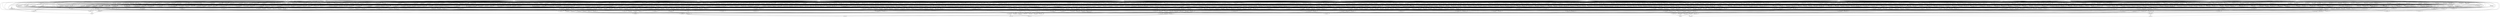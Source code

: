 digraph G {
    "new_n38_" -> "o_1_";
    "new_n47_" -> "o_1_";
    "new_n53_" -> "o_1_";
    "new_n56_" -> "o_1_";
    "i_4_" -> "new_n25_";
    "i_13_" -> "new_n25_";
    "new_n26_" -> "new_n25_";
    "new_n35_" -> "new_n25_";
    "new_n27_" -> "new_n26_";
    "new_n30_" -> "new_n26_";
    "new_n29_" -> "new_n27_";
    "i_10_" -> "new_n28_";
    "i_8_" -> "new_n29_";
    "i_11_" -> "new_n30_";
    "i_10_" -> "new_n30_";
    "new_n33_" -> "new_n31_";
    "new_n32_" -> "new_n31_";
    "new_n30_" -> "new_n31_";
    "i_9_" -> "new_n32_";
    "i_12_" -> "new_n32_";
    "i_8_" -> "new_n32_";
    "i_10_" -> "new_n33_";
    "i_11_" -> "new_n34_";
    "new_n36_" -> "new_n35_";
    "i_3_" -> "new_n35_";
    "i_11_" -> "new_n36_";
    "i_13_" -> "new_n36_";
    "i_4_" -> "new_n37_";
    "i_12_" -> "new_n37_";
    "i_11_" -> "new_n37_";
    "new_n46_" -> "new_n38_";
    "new_n44_" -> "new_n38_";
    "new_n39_" -> "new_n38_";
    "new_n42_" -> "new_n39_";
    "i_3_" -> "new_n39_";
    "new_n40_" -> "new_n39_";
    "i_8_" -> "new_n39_";
    "i_4_" -> "new_n40_";
    "i_11_" -> "new_n40_";
    "i_13_" -> "new_n41_";
    "i_13_" -> "new_n42_";
    "i_4_" -> "new_n43_";
    "i_12_" -> "new_n43_";
    "i_4_" -> "new_n44_";
    "i_8_" -> "new_n45_";
    "i_12_" -> "new_n45_";
    "i_13_" -> "new_n46_";
    "i_12_" -> "new_n46_";
    "i_11_" -> "new_n46_";
    "new_n51_" -> "new_n47_";
    "new_n48_" -> "new_n47_";
    "new_n49_" -> "new_n47_";
    "i_3_" -> "new_n48_";
    "new_n27_" -> "new_n48_";
    "i_4_" -> "new_n48_";
    "i_3_" -> "new_n49_";
    "i_4_" -> "new_n49_";
    "i_11_" -> "new_n49_";
    "i_12_" -> "new_n50_";
    "i_4_" -> "new_n51_";
    "i_11_" -> "new_n51_";
    "i_3_" -> "new_n52_";
    "new_n55_" -> "new_n53_";
    "new_n27_" -> "new_n53_";
    "new_n54_" -> "new_n53_";
    "i_3_" -> "new_n54_";
    "i_13_" -> "new_n55_";
    "i_13_" -> "new_n56_";
    "new_n36_" -> "new_n56_";
    "new_n33_" -> "new_n56_";
    "new_n110_" -> "o_2_";
    "new_n117_" -> "o_2_";
    "new_n58_" -> "o_2_";
    "new_n99_" -> "new_n58_";
    "new_n59_" -> "new_n58_";
    "new_n102_" -> "new_n58_";
    "new_n76_" -> "new_n58_";
    "new_n75_" -> "new_n59_";
    "new_n68_" -> "new_n59_";
    "new_n70_" -> "new_n59_";
    "new_n60_" -> "new_n59_";
    "new_n64_" -> "new_n60_";
    "new_n63_" -> "new_n60_";
    "i_2_" -> "new_n60_";
    "new_n61_" -> "new_n60_";
    "i_12_" -> "new_n61_";
    "i_0_" -> "new_n61_";
    "i_3_" -> "new_n62_";
    "i_2_" -> "new_n62_";
    "i_11_" -> "new_n63_";
    "i_6_" -> "new_n64_";
    "i_7_" -> "new_n65_";
    "i_7_" -> "new_n66_";
    "i_8_" -> "new_n66_";
    "i_0_" -> "new_n66_";
    "i_1_" -> "new_n67_";
    "i_2_" -> "new_n68_";
    "new_n69_" -> "new_n68_";
    "i_11_" -> "new_n68_";
    "new_n64_" -> "new_n68_";
    "i_1_" -> "new_n69_";
    "new_n64_" -> "new_n70_";
    "new_n74_" -> "new_n70_";
    "new_n73_" -> "new_n70_";
    "new_n72_" -> "new_n70_";
    "i_8_" -> "new_n71_";
    "i_5_" -> "new_n72_";
    "i_1_" -> "new_n72_";
    "i_12_" -> "new_n73_";
    "i_11_" -> "new_n73_";
    "i_11_" -> "new_n74_";
    "i_7_" -> "new_n75_";
    "i_1_" -> "new_n75_";
    "i_11_" -> "new_n75_";
    "i_0_" -> "new_n75_";
    "new_n97_" -> "new_n76_";
    "new_n92_" -> "new_n76_";
    "new_n77_" -> "new_n76_";
    "new_n86_" -> "new_n76_";
    "new_n85_" -> "new_n77_";
    "i_12_" -> "new_n77_";
    "new_n78_" -> "new_n77_";
    "new_n82_" -> "new_n77_";
    "new_n69_" -> "new_n78_";
    "new_n80_" -> "new_n78_";
    "i_5_" -> "new_n79_";
    "i_5_" -> "new_n80_";
    "i_3_" -> "new_n80_";
    "i_1_" -> "new_n80_";
    "i_2_" -> "new_n81_";
    "new_n71_" -> "new_n81_";
    "i_11_" -> "new_n81_";
    "i_1_" -> "new_n81_";
    "i_0_" -> "new_n82_";
    "new_n84_" -> "new_n82_";
    "i_12_" -> "new_n82_";
    "i_7_" -> "new_n83_";
    "i_6_" -> "new_n83_";
    "i_2_" -> "new_n83_";
    "i_3_" -> "new_n84_";
    "i_1_" -> "new_n84_";
    "i_0_" -> "new_n84_";
    "i_5_" -> "new_n85_";
    "new_n89_" -> "new_n86_";
    "new_n91_" -> "new_n86_";
    "new_n87_" -> "new_n86_";
    "i_10_" -> "new_n87_";
    "new_n88_" -> "new_n87_";
    "i_1_" -> "new_n87_";
    "i_0_" -> "new_n87_";
    "i_2_" -> "new_n88_";
    "i_1_" -> "new_n89_";
    "i_0_" -> "new_n90_";
    "i_10_" -> "new_n91_";
    "i_0_" -> "new_n91_";
    "new_n95_" -> "new_n92_";
    "new_n94_" -> "new_n92_";
    "new_n96_" -> "new_n92_";
    "new_n93_" -> "new_n92_";
    "new_n94_" -> "new_n93_";
    "new_n67_" -> "new_n93_";
    "i_5_" -> "new_n93_";
    "i_2_" -> "new_n93_";
    "i_9_" -> "new_n94_";
    "i_7_" -> "new_n94_";
    "i_11_" -> "new_n95_";
    "i_2_" -> "new_n96_";
    "i_0_" -> "new_n96_";
    "new_n98_" -> "new_n97_";
    "new_n50_" -> "new_n97_";
    "i_7_" -> "new_n97_";
    "i_5_" -> "new_n97_";
    "i_12_" -> "new_n98_";
    "new_n101_" -> "new_n99_";
    "new_n100_" -> "new_n99_";
    "new_n63_" -> "new_n100_";
    "new_n95_" -> "new_n100_";
    "i_10_" -> "new_n101_";
    "new_n108_" -> "new_n102_";
    "new_n95_" -> "new_n102_";
    "new_n107_" -> "new_n102_";
    "new_n103_" -> "new_n102_";
    "new_n105_" -> "new_n103_";
    "new_n104_" -> "new_n103_";
    "i_0_" -> "new_n103_";
    "new_n106_" -> "new_n103_";
    "i_12_" -> "new_n104_";
    "i_6_" -> "new_n105_";
    "i_9_" -> "new_n106_";
    "i_5_" -> "new_n106_";
    "i_3_" -> "new_n107_";
    "i_12_" -> "new_n107_";
    "i_2_" -> "new_n107_";
    "i_6_" -> "new_n108_";
    "i_2_" -> "new_n109_";
    "i_0_" -> "new_n109_";
    "new_n90_" -> "new_n110_";
    "new_n111_" -> "new_n110_";
    "i_5_" -> "new_n110_";
    "new_n113_" -> "new_n111_";
    "new_n112_" -> "new_n111_";
    "i_11_" -> "new_n111_";
    "i_2_" -> "new_n112_";
    "new_n33_" -> "new_n112_";
    "i_1_" -> "new_n112_";
    "i_2_" -> "new_n113_";
    "new_n104_" -> "new_n114_";
    "new_n115_" -> "new_n114_";
    "i_2_" -> "new_n114_";
    "new_n116_" -> "new_n115_";
    "new_n50_" -> "new_n115_";
    "i_12_" -> "new_n116_";
    "new_n125_" -> "new_n117_";
    "i_11_" -> "new_n117_";
    "new_n124_" -> "new_n117_";
    "new_n118_" -> "new_n117_";
    "i_11_" -> "new_n118_";
    "new_n123_" -> "new_n118_";
    "new_n115_" -> "new_n118_";
    "new_n119_" -> "new_n118_";
    "i_2_" -> "new_n119_";
    "i_6_" -> "new_n120_";
    "new_n122_" -> "new_n120_";
    "new_n121_" -> "new_n120_";
    "i_12_" -> "new_n120_";
    "i_6_" -> "new_n121_";
    "i_3_" -> "new_n121_";
    "i_0_" -> "new_n121_";
    "i_0_" -> "new_n122_";
    "i_10_" -> "new_n123_";
    "i_12_" -> "new_n123_";
    "new_n64_" -> "new_n124_";
    "new_n66_" -> "new_n124_";
    "new_n89_" -> "new_n125_";
    "i_6_" -> "new_n125_";
    "i_10_" -> "new_n126_";
    "i_2_" -> "new_n126_";
    "new_n112_" -> "new_n127_";
    "new_n128_" -> "new_n127_";
    "i_5_" -> "new_n127_";
    "i_12_" -> "new_n127_";
    "i_8_" -> "new_n128_";
    "new_n89_" -> "new_n128_";
    "i_7_" -> "new_n128_";
    "i_2_" -> "o_0_";
    "i_3_" -> "o_0_";
    "new_n27_" -> "o_0_";
    "new_n130_" -> "o_0_";
    "new_n133_" -> "new_n130_";
    "i_0_" -> "new_n130_";
    "new_n106_" -> "new_n130_";
    "new_n131_" -> "new_n130_";
    "new_n33_" -> "new_n131_";
    "new_n126_" -> "new_n131_";
    "i_2_" -> "new_n132_";
    "i_9_" -> "new_n133_";
    "i_6_" -> "new_n133_";
    "i_7_" -> "new_n134_";
    "new_n175_" -> "o_7_";
    "new_n323_" -> "o_7_";
    "new_n347_" -> "o_7_";
    "new_n421_" -> "o_7_";
    "new_n174_" -> "new_n136_";
    "new_n173_" -> "new_n136_";
    "new_n137_" -> "new_n136_";
    "new_n152_" -> "new_n136_";
    "new_n138_" -> "new_n137_";
    "i_5_" -> "new_n137_";
    "i_3_" -> "new_n137_";
    "i_4_" -> "new_n137_";
    "new_n148_" -> "new_n138_";
    "new_n146_" -> "new_n138_";
    "new_n144_" -> "new_n138_";
    "new_n139_" -> "new_n138_";
    "new_n143_" -> "new_n139_";
    "new_n140_" -> "new_n139_";
    "new_n141_" -> "new_n139_";
    "i_6_" -> "new_n140_";
    "i_2_" -> "new_n141_";
    "i_0_" -> "new_n141_";
    "i_7_" -> "new_n141_";
    "i_2_" -> "new_n142_";
    "i_1_" -> "new_n142_";
    "i_8_" -> "new_n143_";
    "i_6_" -> "new_n143_";
    "new_n145_" -> "new_n144_";
    "i_7_" -> "new_n145_";
    "i_0_" -> "new_n146_";
    "i_1_" -> "new_n146_";
    "i_8_" -> "new_n147_";
    "i_6_" -> "new_n147_";
    "i_0_" -> "new_n148_";
    "i_2_" -> "new_n148_";
    "new_n147_" -> "new_n149_";
    "new_n150_" -> "new_n149_";
    "i_6_" -> "new_n150_";
    "i_1_" -> "new_n150_";
    "new_n145_" -> "new_n150_";
    "i_0_" -> "new_n150_";
    "i_2_" -> "new_n151_";
    "i_0_" -> "new_n151_";
    "i_7_" -> "new_n152_";
    "new_n158_" -> "new_n152_";
    "new_n153_" -> "new_n152_";
    "new_n42_" -> "new_n152_";
    "new_n105_" -> "new_n153_";
    "new_n154_" -> "new_n153_";
    "new_n155_" -> "new_n154_";
    "i_1_" -> "new_n154_";
    "i_5_" -> "new_n154_";
    "i_7_" -> "new_n154_";
    "i_10_" -> "new_n155_";
    "i_8_" -> "new_n155_";
    "i_8_" -> "new_n156_";
    "i_9_" -> "new_n156_";
    "i_7_" -> "new_n157_";
    "i_8_" -> "new_n157_";
    "i_0_" -> "new_n158_";
    "new_n161_" -> "new_n158_";
    "new_n33_" -> "new_n158_";
    "new_n159_" -> "new_n158_";
    "i_6_" -> "new_n159_";
    "new_n160_" -> "new_n159_";
    "i_2_" -> "new_n159_";
    "new_n156_" -> "new_n159_";
    "i_0_" -> "new_n160_";
    "i_1_" -> "new_n161_";
    "i_2_" -> "new_n161_";
    "new_n155_" -> "new_n162_";
    "i_6_" -> "new_n162_";
    "i_1_" -> "new_n162_";
    "i_0_" -> "new_n162_";
    "new_n169_" -> "new_n163_";
    "new_n164_" -> "new_n163_";
    "new_n144_" -> "new_n163_";
    "new_n172_" -> "new_n163_";
    "new_n167_" -> "new_n164_";
    "new_n168_" -> "new_n164_";
    "new_n166_" -> "new_n165_";
    "i_13_" -> "new_n166_";
    "i_2_" -> "new_n167_";
    "i_0_" -> "new_n167_";
    "i_3_" -> "new_n168_";
    "i_5_" -> "new_n168_";
    "new_n170_" -> "new_n169_";
    "new_n146_" -> "new_n169_";
    "i_7_" -> "new_n170_";
    "i_6_" -> "new_n170_";
    "i_2_" -> "new_n171_";
    "i_0_" -> "new_n171_";
    "i_13_" -> "new_n172_";
    "i_4_" -> "new_n172_";
    "i_12_" -> "new_n172_";
    "i_3_" -> "new_n172_";
    "i_12_" -> "new_n173_";
    "i_11_" -> "new_n174_";
    "new_n215_" -> "new_n175_";
    "new_n244_" -> "new_n175_";
    "new_n264_" -> "new_n175_";
    "new_n284_" -> "new_n175_";
    "new_n189_" -> "new_n176_";
    "new_n195_" -> "new_n176_";
    "new_n204_" -> "new_n176_";
    "new_n183_" -> "new_n177_";
    "new_n185_" -> "new_n177_";
    "new_n182_" -> "new_n177_";
    "new_n188_" -> "new_n177_";
    "new_n179_" -> "new_n178_";
    "new_n29_" -> "new_n178_";
    "new_n181_" -> "new_n178_";
    "new_n180_" -> "new_n178_";
    "i_13_" -> "new_n179_";
    "i_12_" -> "new_n179_";
    "i_11_" -> "new_n179_";
    "i_6_" -> "new_n180_";
    "i_8_" -> "new_n180_";
    "i_13_" -> "new_n181_";
    "i_11_" -> "new_n181_";
    "i_9_" -> "new_n181_";
    "new_n184_" -> "new_n182_";
    "i_9_" -> "new_n182_";
    "i_7_" -> "new_n182_";
    "new_n183_" -> "new_n182_";
    "i_4_" -> "new_n183_";
    "i_3_" -> "new_n183_";
    "i_13_" -> "new_n184_";
    "i_12_" -> "new_n184_";
    "i_8_" -> "new_n184_";
    "new_n147_" -> "new_n185_";
    "new_n186_" -> "new_n185_";
    "new_n168_" -> "new_n185_";
    "new_n187_" -> "new_n185_";
    "i_8_" -> "new_n186_";
    "i_13_" -> "new_n186_";
    "i_12_" -> "new_n186_";
    "i_6_" -> "new_n186_";
    "i_10_" -> "new_n187_";
    "i_1_" -> "new_n188_";
    "i_0_" -> "new_n188_";
    "new_n190_" -> "new_n189_";
    "new_n157_" -> "new_n189_";
    "new_n96_" -> "new_n190_";
    "i_3_" -> "new_n190_";
    "i_13_" -> "new_n190_";
    "new_n194_" -> "new_n191_";
    "new_n142_" -> "new_n191_";
    "new_n193_" -> "new_n191_";
    "new_n55_" -> "new_n191_";
    "i_2_" -> "new_n192_";
    "i_6_" -> "new_n193_";
    "i_3_" -> "new_n193_";
    "i_5_" -> "new_n194_";
    "i_0_" -> "new_n194_";
    "i_3_" -> "new_n194_";
    "new_n203_" -> "new_n195_";
    "new_n199_" -> "new_n195_";
    "new_n42_" -> "new_n195_";
    "new_n64_" -> "new_n196_";
    "i_3_" -> "new_n196_";
    "new_n198_" -> "new_n196_";
    "new_n197_" -> "new_n196_";
    "i_2_" -> "new_n197_";
    "i_0_" -> "new_n198_";
    "i_3_" -> "new_n198_";
    "i_6_" -> "new_n198_";
    "new_n192_" -> "new_n199_";
    "new_n200_" -> "new_n199_";
    "new_n202_" -> "new_n199_";
    "new_n201_" -> "new_n199_";
    "i_3_" -> "new_n200_";
    "i_8_" -> "new_n201_";
    "i_10_" -> "new_n201_";
    "i_0_" -> "new_n202_";
    "i_2_" -> "new_n202_";
    "i_1_" -> "new_n202_";
    "i_7_" -> "new_n203_";
    "i_10_" -> "new_n203_";
    "new_n212_" -> "new_n204_";
    "new_n213_" -> "new_n204_";
    "new_n205_" -> "new_n204_";
    "new_n55_" -> "new_n204_";
    "i_3_" -> "new_n205_";
    "i_9_" -> "new_n205_";
    "new_n206_" -> "new_n205_";
    "i_8_" -> "new_n206_";
    "i_5_" -> "new_n207_";
    "i_0_" -> "new_n207_";
    "i_6_" -> "new_n207_";
    "i_1_" -> "new_n207_";
    "new_n148_" -> "new_n208_";
    "new_n96_" -> "new_n208_";
    "new_n210_" -> "new_n208_";
    "new_n211_" -> "new_n208_";
    "i_6_" -> "new_n209_";
    "i_3_" -> "new_n209_";
    "i_6_" -> "new_n210_";
    "i_5_" -> "new_n210_";
    "i_7_" -> "new_n211_";
    "i_9_" -> "new_n211_";
    "new_n171_" -> "new_n212_";
    "new_n209_" -> "new_n212_";
    "i_5_" -> "new_n213_";
    "i_3_" -> "new_n213_";
    "new_n142_" -> "new_n213_";
    "new_n214_" -> "new_n213_";
    "i_7_" -> "new_n214_";
    "i_6_" -> "new_n214_";
    "new_n229_" -> "new_n215_";
    "new_n242_" -> "new_n215_";
    "new_n231_" -> "new_n215_";
    "new_n223_" -> "new_n215_";
    "new_n221_" -> "new_n216_";
    "new_n222_" -> "new_n216_";
    "new_n217_" -> "new_n216_";
    "new_n144_" -> "new_n216_";
    "i_0_" -> "new_n217_";
    "new_n220_" -> "new_n217_";
    "new_n218_" -> "new_n217_";
    "new_n219_" -> "new_n217_";
    "i_1_" -> "new_n218_";
    "i_4_" -> "new_n219_";
    "i_13_" -> "new_n220_";
    "i_11_" -> "new_n220_";
    "i_12_" -> "new_n220_";
    "i_13_" -> "new_n221_";
    "i_11_" -> "new_n221_";
    "i_3_" -> "new_n222_";
    "i_4_" -> "new_n222_";
    "new_n227_" -> "new_n223_";
    "new_n228_" -> "new_n223_";
    "new_n46_" -> "new_n223_";
    "new_n224_" -> "new_n223_";
    "new_n225_" -> "new_n224_";
    "i_1_" -> "new_n225_";
    "i_0_" -> "new_n225_";
    "i_4_" -> "new_n225_";
    "i_13_" -> "new_n226_";
    "i_4_" -> "new_n226_";
    "i_11_" -> "new_n226_";
    "i_7_" -> "new_n227_";
    "i_8_" -> "new_n227_";
    "i_1_" -> "new_n228_";
    "i_6_" -> "new_n229_";
    "new_n230_" -> "new_n229_";
    "new_n132_" -> "new_n229_";
    "i_0_" -> "new_n229_";
    "new_n46_" -> "new_n230_";
    "i_8_" -> "new_n231_";
    "new_n234_" -> "new_n231_";
    "new_n232_" -> "new_n231_";
    "new_n33_" -> "new_n231_";
    "new_n55_" -> "new_n232_";
    "i_5_" -> "new_n233_";
    "i_6_" -> "new_n233_";
    "i_2_" -> "new_n233_";
    "i_3_" -> "new_n233_";
    "new_n237_" -> "new_n234_";
    "i_6_" -> "new_n234_";
    "new_n236_" -> "new_n234_";
    "new_n235_" -> "new_n234_";
    "i_5_" -> "new_n235_";
    "i_3_" -> "new_n236_";
    "i_1_" -> "new_n236_";
    "i_2_" -> "new_n236_";
    "i_2_" -> "new_n237_";
    "i_0_" -> "new_n237_";
    "new_n46_" -> "new_n238_";
    "new_n241_" -> "new_n238_";
    "new_n240_" -> "new_n238_";
    "new_n239_" -> "new_n238_";
    "i_10_" -> "new_n239_";
    "i_13_" -> "new_n239_";
    "i_4_" -> "new_n239_";
    "i_11_" -> "new_n239_";
    "i_6_" -> "new_n240_";
    "i_5_" -> "new_n240_";
    "i_0_" -> "new_n240_";
    "i_2_" -> "new_n240_";
    "i_6_" -> "new_n241_";
    "i_5_" -> "new_n241_";
    "i_2_" -> "new_n241_";
    "new_n151_" -> "new_n242_";
    "new_n220_" -> "new_n242_";
    "new_n243_" -> "new_n242_";
    "i_3_" -> "new_n243_";
    "i_4_" -> "new_n243_";
    "new_n247_" -> "new_n244_";
    "new_n250_" -> "new_n244_";
    "new_n253_" -> "new_n244_";
    "new_n55_" -> "new_n245_";
    "new_n151_" -> "new_n245_";
    "new_n246_" -> "new_n245_";
    "i_9_" -> "new_n245_";
    "i_5_" -> "new_n246_";
    "i_3_" -> "new_n247_";
    "new_n248_" -> "new_n247_";
    "i_8_" -> "new_n247_";
    "new_n249_" -> "new_n247_";
    "i_8_" -> "new_n248_";
    "new_n166_" -> "new_n248_";
    "i_1_" -> "new_n249_";
    "i_2_" -> "new_n249_";
    "i_0_" -> "new_n249_";
    "new_n252_" -> "new_n250_";
    "new_n251_" -> "new_n250_";
    "new_n161_" -> "new_n250_";
    "new_n230_" -> "new_n250_";
    "new_n236_" -> "new_n251_";
    "i_10_" -> "new_n252_";
    "new_n37_" -> "new_n253_";
    "new_n259_" -> "new_n253_";
    "new_n254_" -> "new_n253_";
    "new_n256_" -> "new_n253_";
    "new_n252_" -> "new_n254_";
    "new_n255_" -> "new_n254_";
    "i_1_" -> "new_n255_";
    "i_2_" -> "new_n255_";
    "new_n257_" -> "new_n256_";
    "new_n258_" -> "new_n256_";
    "i_13_" -> "new_n256_";
    "i_3_" -> "new_n257_";
    "i_8_" -> "new_n258_";
    "i_6_" -> "new_n258_";
    "i_10_" -> "new_n258_";
    "new_n166_" -> "new_n259_";
    "new_n261_" -> "new_n259_";
    "new_n262_" -> "new_n259_";
    "i_7_" -> "new_n260_";
    "i_6_" -> "new_n260_";
    "i_4_" -> "new_n261_";
    "i_5_" -> "new_n261_";
    "i_12_" -> "new_n262_";
    "i_6_" -> "new_n263_";
    "i_3_" -> "new_n263_";
    "i_2_" -> "new_n263_";
    "i_0_" -> "new_n263_";
    "new_n281_" -> "new_n264_";
    "new_n273_" -> "new_n264_";
    "new_n265_" -> "new_n264_";
    "new_n267_" -> "new_n264_";
    "new_n33_" -> "new_n265_";
    "new_n266_" -> "new_n265_";
    "new_n230_" -> "new_n265_";
    "i_6_" -> "new_n266_";
    "i_8_" -> "new_n266_";
    "i_2_" -> "new_n266_";
    "i_0_" -> "new_n266_";
    "new_n42_" -> "new_n267_";
    "new_n187_" -> "new_n267_";
    "new_n271_" -> "new_n267_";
    "new_n268_" -> "new_n267_";
    "new_n227_" -> "new_n268_";
    "new_n269_" -> "new_n268_";
    "new_n270_" -> "new_n268_";
    "i_11_" -> "new_n269_";
    "i_12_" -> "new_n269_";
    "i_10_" -> "new_n269_";
    "i_1_" -> "new_n270_";
    "i_3_" -> "new_n270_";
    "i_2_" -> "new_n270_";
    "new_n132_" -> "new_n271_";
    "i_0_" -> "new_n272_";
    "new_n239_" -> "new_n273_";
    "new_n274_" -> "new_n273_";
    "new_n171_" -> "new_n274_";
    "new_n275_" -> "new_n274_";
    "i_8_" -> "new_n275_";
    "i_3_" -> "new_n276_";
    "i_1_" -> "new_n276_";
    "i_2_" -> "new_n276_";
    "new_n30_" -> "new_n277_";
    "new_n279_" -> "new_n277_";
    "new_n280_" -> "new_n277_";
    "i_5_" -> "new_n278_";
    "i_13_" -> "new_n279_";
    "i_1_" -> "new_n280_";
    "new_n269_" -> "new_n281_";
    "new_n282_" -> "new_n281_";
    "new_n283_" -> "new_n281_";
    "i_5_" -> "new_n282_";
    "i_3_" -> "new_n282_";
    "i_9_" -> "new_n282_";
    "i_6_" -> "new_n283_";
    "new_n291_" -> "new_n284_";
    "new_n293_" -> "new_n284_";
    "new_n306_" -> "new_n284_";
    "new_n316_" -> "new_n284_";
    "new_n290_" -> "new_n285_";
    "i_2_" -> "new_n285_";
    "new_n286_" -> "new_n285_";
    "new_n173_" -> "new_n285_";
    "i_6_" -> "new_n286_";
    "new_n287_" -> "new_n286_";
    "new_n288_" -> "new_n286_";
    "i_4_" -> "new_n286_";
    "i_1_" -> "new_n287_";
    "i_0_" -> "new_n287_";
    "i_7_" -> "new_n288_";
    "i_1_" -> "new_n289_";
    "i_5_" -> "new_n290_";
    "i_4_" -> "new_n290_";
    "new_n220_" -> "new_n291_";
    "new_n243_" -> "new_n291_";
    "new_n292_" -> "new_n291_";
    "new_n260_" -> "new_n291_";
    "new_n221_" -> "new_n292_";
    "new_n222_" -> "new_n292_";
    "new_n303_" -> "new_n293_";
    "new_n305_" -> "new_n293_";
    "new_n294_" -> "new_n293_";
    "new_n298_" -> "new_n294_";
    "new_n295_" -> "new_n294_";
    "new_n296_" -> "new_n294_";
    "new_n108_" -> "new_n294_";
    "i_5_" -> "new_n295_";
    "i_3_" -> "new_n295_";
    "i_10_" -> "new_n296_";
    "i_13_" -> "new_n296_";
    "i_4_" -> "new_n296_";
    "i_11_" -> "new_n296_";
    "i_13_" -> "new_n297_";
    "i_3_" -> "new_n297_";
    "i_5_" -> "new_n297_";
    "i_4_" -> "new_n297_";
    "i_12_" -> "new_n298_";
    "i_11_" -> "new_n298_";
    "new_n302_" -> "new_n299_";
    "new_n300_" -> "new_n299_";
    "new_n290_" -> "new_n299_";
    "i_2_" -> "new_n299_";
    "i_1_" -> "new_n300_";
    "i_4_" -> "new_n301_";
    "i_5_" -> "new_n302_";
    "i_6_" -> "new_n302_";
    "new_n304_" -> "new_n303_";
    "new_n44_" -> "new_n303_";
    "new_n105_" -> "new_n303_";
    "new_n132_" -> "new_n303_";
    "i_6_" -> "new_n304_";
    "i_4_" -> "new_n304_";
    "i_12_" -> "new_n305_";
    "i_11_" -> "new_n305_";
    "new_n148_" -> "new_n306_";
    "new_n309_" -> "new_n306_";
    "new_n307_" -> "new_n306_";
    "new_n313_" -> "new_n306_";
    "new_n308_" -> "new_n307_";
    "i_8_" -> "new_n307_";
    "i_2_" -> "new_n307_";
    "i_1_" -> "new_n308_";
    "i_0_" -> "new_n308_";
    "new_n312_" -> "new_n309_";
    "new_n96_" -> "new_n309_";
    "new_n310_" -> "new_n309_";
    "i_6_" -> "new_n310_";
    "i_3_" -> "new_n310_";
    "i_8_" -> "new_n310_";
    "i_1_" -> "new_n311_";
    "i_2_" -> "new_n311_";
    "i_0_" -> "new_n311_";
    "i_8_" -> "new_n312_";
    "i_6_" -> "new_n312_";
    "new_n101_" -> "new_n313_";
    "new_n269_" -> "new_n314_";
    "new_n143_" -> "new_n314_";
    "new_n315_" -> "new_n314_";
    "new_n172_" -> "new_n314_";
    "i_8_" -> "new_n315_";
    "i_10_" -> "new_n315_";
    "i_6_" -> "new_n315_";
    "i_11_" -> "new_n315_";
    "new_n96_" -> "new_n316_";
    "new_n318_" -> "new_n316_";
    "new_n317_" -> "new_n316_";
    "new_n319_" -> "new_n316_";
    "new_n151_" -> "new_n317_";
    "i_8_" -> "new_n317_";
    "i_6_" -> "new_n317_";
    "i_7_" -> "new_n317_";
    "new_n246_" -> "new_n318_";
    "i_4_" -> "new_n318_";
    "i_11_" -> "new_n318_";
    "new_n320_" -> "new_n319_";
    "new_n305_" -> "new_n319_";
    "new_n322_" -> "new_n319_";
    "i_6_" -> "new_n320_";
    "i_0_" -> "new_n320_";
    "i_5_" -> "new_n321_";
    "i_2_" -> "new_n322_";
    "i_4_" -> "new_n322_";
    "i_8_" -> "new_n322_";
    "i_11_" -> "new_n323_";
    "new_n157_" -> "new_n323_";
    "new_n324_" -> "new_n323_";
    "new_n331_" -> "new_n323_";
    "new_n151_" -> "new_n324_";
    "new_n183_" -> "new_n324_";
    "new_n328_" -> "new_n324_";
    "new_n325_" -> "new_n324_";
    "new_n327_" -> "new_n325_";
    "new_n270_" -> "new_n325_";
    "new_n326_" -> "new_n325_";
    "i_6_" -> "new_n325_";
    "new_n34_" -> "new_n326_";
    "new_n235_" -> "new_n326_";
    "new_n113_" -> "new_n326_";
    "new_n54_" -> "new_n326_";
    "i_13_" -> "new_n327_";
    "i_12_" -> "new_n327_";
    "i_11_" -> "new_n327_";
    "new_n330_" -> "new_n328_";
    "new_n329_" -> "new_n328_";
    "i_6_" -> "new_n329_";
    "i_12_" -> "new_n330_";
    "i_11_" -> "new_n330_";
    "new_n339_" -> "new_n331_";
    "new_n332_" -> "new_n331_";
    "i_3_" -> "new_n331_";
    "new_n42_" -> "new_n331_";
    "new_n209_" -> "new_n332_";
    "new_n338_" -> "new_n332_";
    "new_n333_" -> "new_n332_";
    "new_n336_" -> "new_n333_";
    "new_n337_" -> "new_n333_";
    "new_n334_" -> "new_n333_";
    "new_n335_" -> "new_n333_";
    "i_11_" -> "new_n334_";
    "i_10_" -> "new_n334_";
    "i_6_" -> "new_n335_";
    "i_0_" -> "new_n335_";
    "i_5_" -> "new_n335_";
    "i_3_" -> "new_n335_";
    "i_2_" -> "new_n336_";
    "i_0_" -> "new_n336_";
    "i_8_" -> "new_n336_";
    "i_6_" -> "new_n337_";
    "i_7_" -> "new_n338_";
    "i_8_" -> "new_n338_";
    "new_n146_" -> "new_n339_";
    "i_5_" -> "new_n339_";
    "i_6_" -> "new_n339_";
    "new_n338_" -> "new_n339_";
    "new_n79_" -> "new_n340_";
    "new_n142_" -> "new_n340_";
    "new_n180_" -> "new_n340_";
    "i_9_" -> "new_n341_";
    "new_n342_" -> "new_n341_";
    "i_12_" -> "new_n341_";
    "i_13_" -> "new_n341_";
    "new_n255_" -> "new_n342_";
    "new_n134_" -> "new_n342_";
    "new_n343_" -> "new_n342_";
    "new_n344_" -> "new_n342_";
    "new_n246_" -> "new_n343_";
    "new_n308_" -> "new_n343_";
    "new_n210_" -> "new_n343_";
    "i_0_" -> "new_n344_";
    "new_n214_" -> "new_n344_";
    "i_5_" -> "new_n345_";
    "i_5_" -> "new_n346_";
    "i_3_" -> "new_n346_";
    "i_2_" -> "new_n346_";
    "i_6_" -> "new_n346_";
    "new_n417_" -> "new_n347_";
    "new_n348_" -> "new_n347_";
    "new_n390_" -> "new_n347_";
    "new_n371_" -> "new_n347_";
    "new_n369_" -> "new_n348_";
    "i_10_" -> "new_n348_";
    "new_n359_" -> "new_n348_";
    "new_n349_" -> "new_n348_";
    "new_n63_" -> "new_n349_";
    "new_n354_" -> "new_n349_";
    "new_n350_" -> "new_n349_";
    "new_n96_" -> "new_n349_";
    "new_n351_" -> "new_n350_";
    "new_n79_" -> "new_n350_";
    "new_n219_" -> "new_n350_";
    "new_n353_" -> "new_n350_";
    "i_7_" -> "new_n351_";
    "i_6_" -> "new_n351_";
    "i_7_" -> "new_n352_";
    "i_5_" -> "new_n352_";
    "i_12_" -> "new_n353_";
    "i_11_" -> "new_n353_";
    "new_n351_" -> "new_n354_";
    "new_n222_" -> "new_n354_";
    "new_n355_" -> "new_n354_";
    "new_n219_" -> "new_n354_";
    "i_10_" -> "new_n355_";
    "i_13_" -> "new_n355_";
    "i_12_" -> "new_n355_";
    "i_11_" -> "new_n355_";
    "new_n171_" -> "new_n356_";
    "new_n192_" -> "new_n356_";
    "new_n358_" -> "new_n356_";
    "new_n172_" -> "new_n356_";
    "i_8_" -> "new_n357_";
    "i_7_" -> "new_n357_";
    "i_8_" -> "new_n358_";
    "i_6_" -> "new_n358_";
    "i_7_" -> "new_n358_";
    "i_5_" -> "new_n359_";
    "new_n364_" -> "new_n359_";
    "new_n362_" -> "new_n359_";
    "new_n367_" -> "new_n359_";
    "i_12_" -> "new_n360_";
    "new_n361_" -> "new_n360_";
    "i_1_" -> "new_n360_";
    "i_13_" -> "new_n361_";
    "i_4_" -> "new_n361_";
    "i_12_" -> "new_n361_";
    "new_n43_" -> "new_n362_";
    "i_6_" -> "new_n362_";
    "i_10_" -> "new_n363_";
    "i_0_" -> "new_n363_";
    "new_n305_" -> "new_n364_";
    "new_n365_" -> "new_n364_";
    "i_6_" -> "new_n365_";
    "i_5_" -> "new_n365_";
    "i_4_" -> "new_n365_";
    "i_12_" -> "new_n365_";
    "i_0_" -> "new_n366_";
    "i_4_" -> "new_n366_";
    "i_7_" -> "new_n367_";
    "i_8_" -> "new_n367_";
    "new_n260_" -> "new_n368_";
    "new_n188_" -> "new_n368_";
    "new_n168_" -> "new_n368_";
    "new_n370_" -> "new_n369_";
    "i_0_" -> "new_n369_";
    "i_5_" -> "new_n369_";
    "new_n251_" -> "new_n369_";
    "new_n168_" -> "new_n370_";
    "new_n166_" -> "new_n370_";
    "new_n262_" -> "new_n370_";
    "new_n147_" -> "new_n370_";
    "new_n261_" -> "new_n371_";
    "new_n375_" -> "new_n371_";
    "new_n372_" -> "new_n371_";
    "new_n305_" -> "new_n371_";
    "new_n288_" -> "new_n372_";
    "new_n373_" -> "new_n372_";
    "new_n374_" -> "new_n373_";
    "new_n222_" -> "new_n373_";
    "new_n351_" -> "new_n373_";
    "i_1_" -> "new_n374_";
    "i_4_" -> "new_n374_";
    "new_n377_" -> "new_n375_";
    "new_n170_" -> "new_n375_";
    "i_4_" -> "new_n376_";
    "i_0_" -> "new_n377_";
    "i_4_" -> "new_n377_";
    "new_n145_" -> "new_n378_";
    "new_n381_" -> "new_n378_";
    "new_n380_" -> "new_n378_";
    "new_n379_" -> "new_n378_";
    "i_6_" -> "new_n379_";
    "new_n202_" -> "new_n379_";
    "new_n220_" -> "new_n379_";
    "new_n206_" -> "new_n379_";
    "new_n260_" -> "new_n380_";
    "new_n166_" -> "new_n380_";
    "new_n96_" -> "new_n380_";
    "new_n383_" -> "new_n381_";
    "i_12_" -> "new_n382_";
    "i_10_" -> "new_n383_";
    "i_11_" -> "new_n383_";
    "new_n40_" -> "new_n384_";
    "new_n385_" -> "new_n384_";
    "i_4_" -> "new_n384_";
    "new_n227_" -> "new_n384_";
    "i_1_" -> "new_n385_";
    "i_0_" -> "new_n385_";
    "new_n298_" -> "new_n385_";
    "new_n386_" -> "new_n385_";
    "i_13_" -> "new_n386_";
    "i_5_" -> "new_n386_";
    "i_6_" -> "new_n387_";
    "i_13_" -> "new_n388_";
    "i_11_" -> "new_n388_";
    "i_0_" -> "new_n389_";
    "new_n391_" -> "new_n390_";
    "new_n409_" -> "new_n390_";
    "new_n412_" -> "new_n390_";
    "new_n401_" -> "new_n390_";
    "new_n55_" -> "new_n391_";
    "new_n148_" -> "new_n391_";
    "new_n395_" -> "new_n391_";
    "new_n392_" -> "new_n391_";
    "new_n84_" -> "new_n392_";
    "new_n393_" -> "new_n392_";
    "i_12_" -> "new_n392_";
    "i_13_" -> "new_n392_";
    "i_1_" -> "new_n393_";
    "i_2_" -> "new_n393_";
    "i_0_" -> "new_n393_";
    "i_6_" -> "new_n394_";
    "i_3_" -> "new_n394_";
    "i_5_" -> "new_n394_";
    "i_2_" -> "new_n394_";
    "new_n396_" -> "new_n395_";
    "new_n168_" -> "new_n395_";
    "new_n397_" -> "new_n395_";
    "new_n330_" -> "new_n395_";
    "i_11_" -> "new_n396_";
    "i_12_" -> "new_n396_";
    "i_4_" -> "new_n397_";
    "i_3_" -> "new_n397_";
    "i_6_" -> "new_n397_";
    "new_n399_" -> "new_n398_";
    "new_n121_" -> "new_n398_";
    "new_n400_" -> "new_n398_";
    "new_n276_" -> "new_n398_";
    "i_0_" -> "new_n399_";
    "i_5_" -> "new_n399_";
    "i_6_" -> "new_n399_";
    "i_3_" -> "new_n399_";
    "i_5_" -> "new_n400_";
    "i_3_" -> "new_n400_";
    "i_1_" -> "new_n400_";
    "new_n408_" -> "new_n401_";
    "new_n405_" -> "new_n401_";
    "new_n404_" -> "new_n401_";
    "new_n407_" -> "new_n401_";
    "new_n403_" -> "new_n402_";
    "i_8_" -> "new_n403_";
    "i_6_" -> "new_n403_";
    "new_n180_" -> "new_n404_";
    "new_n261_" -> "new_n404_";
    "new_n243_" -> "new_n405_";
    "new_n406_" -> "new_n405_";
    "i_8_" -> "new_n406_";
    "i_6_" -> "new_n406_";
    "i_13_" -> "new_n407_";
    "i_12_" -> "new_n407_";
    "i_11_" -> "new_n407_";
    "i_5_" -> "new_n408_";
    "i_0_" -> "new_n408_";
    "i_1_" -> "new_n408_";
    "i_3_" -> "new_n409_";
    "i_4_" -> "new_n409_";
    "new_n410_" -> "new_n409_";
    "new_n221_" -> "new_n409_";
    "new_n257_" -> "new_n410_";
    "new_n406_" -> "new_n410_";
    "i_4_" -> "new_n410_";
    "i_0_" -> "new_n411_";
    "new_n192_" -> "new_n411_";
    "new_n357_" -> "new_n411_";
    "new_n415_" -> "new_n412_";
    "new_n414_" -> "new_n412_";
    "new_n42_" -> "new_n412_";
    "new_n146_" -> "new_n413_";
    "new_n203_" -> "new_n413_";
    "i_3_" -> "new_n413_";
    "i_7_" -> "new_n414_";
    "new_n72_" -> "new_n414_";
    "new_n33_" -> "new_n414_";
    "i_3_" -> "new_n414_";
    "new_n91_" -> "new_n415_";
    "i_3_" -> "new_n415_";
    "new_n416_" -> "new_n415_";
    "new_n30_" -> "new_n415_";
    "i_5_" -> "new_n416_";
    "i_1_" -> "new_n416_";
    "new_n403_" -> "new_n417_";
    "new_n419_" -> "new_n417_";
    "new_n221_" -> "new_n417_";
    "i_0_" -> "new_n418_";
    "i_3_" -> "new_n418_";
    "i_4_" -> "new_n418_";
    "new_n218_" -> "new_n418_";
    "i_0_" -> "new_n419_";
    "new_n180_" -> "new_n419_";
    "i_3_" -> "new_n419_";
    "new_n420_" -> "new_n419_";
    "i_2_" -> "new_n420_";
    "i_4_" -> "new_n420_";
    "new_n455_" -> "new_n421_";
    "new_n480_" -> "new_n421_";
    "new_n501_" -> "new_n421_";
    "new_n514_" -> "new_n421_";
    "new_n432_" -> "new_n422_";
    "new_n441_" -> "new_n422_";
    "new_n449_" -> "new_n422_";
    "new_n453_" -> "new_n422_";
    "new_n424_" -> "new_n423_";
    "new_n428_" -> "new_n423_";
    "new_n429_" -> "new_n423_";
    "new_n425_" -> "new_n423_";
    "new_n296_" -> "new_n424_";
    "new_n426_" -> "new_n425_";
    "new_n427_" -> "new_n425_";
    "new_n194_" -> "new_n425_";
    "i_11_" -> "new_n426_";
    "i_8_" -> "new_n426_";
    "i_13_" -> "new_n426_";
    "i_9_" -> "new_n426_";
    "i_2_" -> "new_n427_";
    "i_0_" -> "new_n428_";
    "new_n240_" -> "new_n428_";
    "new_n279_" -> "new_n428_";
    "new_n30_" -> "new_n428_";
    "new_n226_" -> "new_n429_";
    "new_n431_" -> "new_n429_";
    "i_0_" -> "new_n430_";
    "i_12_" -> "new_n430_";
    "i_11_" -> "new_n430_";
    "i_4_" -> "new_n430_";
    "i_7_" -> "new_n431_";
    "i_8_" -> "new_n431_";
    "i_6_" -> "new_n431_";
    "new_n438_" -> "new_n432_";
    "new_n436_" -> "new_n432_";
    "new_n433_" -> "new_n432_";
    "new_n434_" -> "new_n432_";
    "new_n183_" -> "new_n433_";
    "new_n220_" -> "new_n433_";
    "new_n403_" -> "new_n433_";
    "i_9_" -> "new_n433_";
    "new_n260_" -> "new_n434_";
    "new_n261_" -> "new_n434_";
    "new_n396_" -> "new_n434_";
    "new_n435_" -> "new_n434_";
    "i_0_" -> "new_n435_";
    "new_n330_" -> "new_n436_";
    "new_n437_" -> "new_n436_";
    "i_8_" -> "new_n436_";
    "new_n109_" -> "new_n436_";
    "i_10_" -> "new_n437_";
    "i_3_" -> "new_n437_";
    "i_12_" -> "new_n437_";
    "i_8_" -> "new_n437_";
    "new_n439_" -> "new_n438_";
    "new_n143_" -> "new_n438_";
    "new_n243_" -> "new_n438_";
    "i_3_" -> "new_n439_";
    "i_4_" -> "new_n439_";
    "new_n96_" -> "new_n440_";
    "new_n41_" -> "new_n440_";
    "new_n444_" -> "new_n441_";
    "new_n447_" -> "new_n441_";
    "new_n448_" -> "new_n441_";
    "new_n172_" -> "new_n442_";
    "new_n443_" -> "new_n442_";
    "i_7_" -> "new_n442_";
    "new_n171_" -> "new_n442_";
    "i_10_" -> "new_n443_";
    "i_11_" -> "new_n443_";
    "i_2_" -> "new_n444_";
    "new_n445_" -> "new_n444_";
    "new_n446_" -> "new_n444_";
    "i_13_" -> "new_n445_";
    "i_4_" -> "new_n445_";
    "i_12_" -> "new_n445_";
    "i_11_" -> "new_n445_";
    "i_6_" -> "new_n446_";
    "i_13_" -> "new_n446_";
    "i_4_" -> "new_n446_";
    "i_11_" -> "new_n446_";
    "new_n168_" -> "new_n447_";
    "new_n357_" -> "new_n447_";
    "new_n396_" -> "new_n447_";
    "i_9_" -> "new_n447_";
    "new_n426_" -> "new_n448_";
    "i_6_" -> "new_n448_";
    "i_3_" -> "new_n448_";
    "i_0_" -> "new_n449_";
    "new_n452_" -> "new_n449_";
    "new_n450_" -> "new_n449_";
    "new_n451_" -> "new_n449_";
    "new_n140_" -> "new_n450_";
    "new_n383_" -> "new_n450_";
    "new_n382_" -> "new_n450_";
    "new_n183_" -> "new_n451_";
    "new_n406_" -> "new_n451_";
    "i_9_" -> "new_n451_";
    "new_n142_" -> "new_n451_";
    "i_2_" -> "new_n452_";
    "new_n407_" -> "new_n453_";
    "new_n411_" -> "new_n453_";
    "new_n230_" -> "new_n453_";
    "new_n454_" -> "new_n453_";
    "i_6_" -> "new_n454_";
    "i_3_" -> "new_n454_";
    "i_7_" -> "new_n454_";
    "i_0_" -> "new_n454_";
    "new_n479_" -> "new_n455_";
    "new_n472_" -> "new_n455_";
    "new_n474_" -> "new_n455_";
    "new_n456_" -> "new_n455_";
    "new_n465_" -> "new_n456_";
    "new_n457_" -> "new_n456_";
    "new_n466_" -> "new_n456_";
    "new_n469_" -> "new_n456_";
    "new_n460_" -> "new_n457_";
    "new_n461_" -> "new_n457_";
    "new_n459_" -> "new_n457_";
    "new_n458_" -> "new_n457_";
    "i_3_" -> "new_n458_";
    "i_9_" -> "new_n458_";
    "i_1_" -> "new_n458_";
    "i_2_" -> "new_n458_";
    "i_5_" -> "new_n459_";
    "i_11_" -> "new_n459_";
    "i_10_" -> "new_n459_";
    "i_9_" -> "new_n460_";
    "i_1_" -> "new_n460_";
    "i_4_" -> "new_n460_";
    "i_7_" -> "new_n461_";
    "i_8_" -> "new_n461_";
    "new_n96_" -> "new_n462_";
    "new_n463_" -> "new_n462_";
    "new_n464_" -> "new_n462_";
    "i_4_" -> "new_n463_";
    "i_8_" -> "new_n464_";
    "i_6_" -> "new_n464_";
    "i_3_" -> "new_n464_";
    "new_n243_" -> "new_n465_";
    "new_n327_" -> "new_n465_";
    "new_n467_" -> "new_n466_";
    "new_n41_" -> "new_n466_";
    "new_n468_" -> "new_n466_";
    "new_n46_" -> "new_n466_";
    "i_8_" -> "new_n467_";
    "i_4_" -> "new_n467_";
    "i_12_" -> "new_n467_";
    "i_3_" -> "new_n468_";
    "i_1_" -> "new_n468_";
    "i_4_" -> "new_n468_";
    "i_7_" -> "new_n468_";
    "new_n461_" -> "new_n469_";
    "new_n366_" -> "new_n469_";
    "new_n470_" -> "new_n469_";
    "new_n445_" -> "new_n469_";
    "i_7_" -> "new_n470_";
    "i_8_" -> "new_n470_";
    "i_1_" -> "new_n470_";
    "i_0_" -> "new_n470_";
    "new_n96_" -> "new_n471_";
    "new_n261_" -> "new_n471_";
    "new_n406_" -> "new_n471_";
    "new_n337_" -> "new_n472_";
    "i_3_" -> "new_n472_";
    "new_n473_" -> "new_n472_";
    "new_n96_" -> "new_n473_";
    "new_n184_" -> "new_n473_";
    "new_n243_" -> "new_n473_";
    "new_n477_" -> "new_n474_";
    "new_n478_" -> "new_n474_";
    "new_n475_" -> "new_n474_";
    "new_n406_" -> "new_n475_";
    "new_n96_" -> "new_n475_";
    "new_n476_" -> "new_n475_";
    "new_n46_" -> "new_n475_";
    "i_5_" -> "new_n476_";
    "i_1_" -> "new_n476_";
    "i_2_" -> "new_n476_";
    "i_4_" -> "new_n476_";
    "i_5_" -> "new_n477_";
    "new_n255_" -> "new_n477_";
    "new_n351_" -> "new_n478_";
    "new_n377_" -> "new_n478_";
    "new_n171_" -> "new_n479_";
    "new_n168_" -> "new_n479_";
    "new_n269_" -> "new_n479_";
    "new_n488_" -> "new_n480_";
    "new_n493_" -> "new_n480_";
    "new_n499_" -> "new_n480_";
    "new_n487_" -> "new_n481_";
    "new_n485_" -> "new_n481_";
    "new_n482_" -> "new_n481_";
    "new_n484_" -> "new_n481_";
    "new_n435_" -> "new_n482_";
    "new_n36_" -> "new_n482_";
    "new_n483_" -> "new_n482_";
    "new_n393_" -> "new_n482_";
    "i_10_" -> "new_n483_";
    "i_13_" -> "new_n483_";
    "i_4_" -> "new_n483_";
    "new_n44_" -> "new_n484_";
    "new_n46_" -> "new_n484_";
    "new_n239_" -> "new_n484_";
    "new_n233_" -> "new_n484_";
    "i_10_" -> "new_n485_";
    "i_2_" -> "new_n485_";
    "new_n365_" -> "new_n485_";
    "new_n486_" -> "new_n485_";
    "i_8_" -> "new_n486_";
    "i_10_" -> "new_n487_";
    "i_3_" -> "new_n487_";
    "new_n492_" -> "new_n488_";
    "new_n483_" -> "new_n488_";
    "new_n66_" -> "new_n488_";
    "new_n489_" -> "new_n488_";
    "new_n96_" -> "new_n489_";
    "new_n297_" -> "new_n489_";
    "new_n491_" -> "new_n489_";
    "new_n490_" -> "new_n489_";
    "i_1_" -> "new_n490_";
    "i_0_" -> "new_n490_";
    "i_6_" -> "new_n490_";
    "i_5_" -> "new_n490_";
    "i_8_" -> "new_n491_";
    "i_11_" -> "new_n491_";
    "i_13_" -> "new_n491_";
    "i_10_" -> "new_n491_";
    "i_5_" -> "new_n492_";
    "i_3_" -> "new_n492_";
    "i_1_" -> "new_n492_";
    "i_4_" -> "new_n492_";
    "new_n305_" -> "new_n493_";
    "new_n381_" -> "new_n493_";
    "new_n494_" -> "new_n493_";
    "new_n145_" -> "new_n494_";
    "new_n219_" -> "new_n494_";
    "i_0_" -> "new_n494_";
    "i_1_" -> "new_n495_";
    "new_n498_" -> "new_n496_";
    "i_8_" -> "new_n497_";
    "i_6_" -> "new_n497_";
    "i_0_" -> "new_n498_";
    "i_4_" -> "new_n498_";
    "new_n180_" -> "new_n499_";
    "new_n243_" -> "new_n499_";
    "new_n330_" -> "new_n499_";
    "new_n500_" -> "new_n499_";
    "new_n132_" -> "new_n500_";
    "new_n435_" -> "new_n500_";
    "new_n508_" -> "new_n501_";
    "new_n502_" -> "new_n501_";
    "new_n510_" -> "new_n501_";
    "new_n505_" -> "new_n501_";
    "new_n186_" -> "new_n502_";
    "new_n503_" -> "new_n502_";
    "new_n168_" -> "new_n502_";
    "new_n151_" -> "new_n502_";
    "new_n227_" -> "new_n503_";
    "new_n143_" -> "new_n503_";
    "new_n166_" -> "new_n503_";
    "new_n187_" -> "new_n503_";
    "i_12_" -> "new_n504_";
    "new_n222_" -> "new_n505_";
    "new_n507_" -> "new_n505_";
    "new_n376_" -> "new_n505_";
    "new_n173_" -> "new_n505_";
    "new_n188_" -> "new_n506_";
    "new_n167_" -> "new_n506_";
    "new_n406_" -> "new_n506_";
    "new_n357_" -> "new_n507_";
    "new_n142_" -> "new_n507_";
    "new_n180_" -> "new_n507_";
    "new_n168_" -> "new_n508_";
    "new_n180_" -> "new_n508_";
    "new_n220_" -> "new_n508_";
    "new_n509_" -> "new_n508_";
    "new_n283_" -> "new_n509_";
    "new_n336_" -> "new_n509_";
    "new_n396_" -> "new_n509_";
    "new_n30_" -> "new_n510_";
    "new_n513_" -> "new_n510_";
    "new_n42_" -> "new_n510_";
    "i_1_" -> "new_n511_";
    "i_2_" -> "new_n511_";
    "i_5_" -> "new_n511_";
    "new_n512_" -> "new_n511_";
    "i_7_" -> "new_n512_";
    "i_6_" -> "new_n512_";
    "i_2_" -> "new_n512_";
    "i_0_" -> "new_n512_";
    "i_5_" -> "new_n513_";
    "i_6_" -> "new_n513_";
    "i_2_" -> "new_n513_";
    "new_n155_" -> "new_n513_";
    "new_n520_" -> "new_n514_";
    "new_n525_" -> "new_n514_";
    "new_n515_" -> "new_n514_";
    "new_n542_" -> "new_n514_";
    "new_n151_" -> "new_n515_";
    "new_n183_" -> "new_n515_";
    "i_9_" -> "new_n515_";
    "new_n516_" -> "new_n515_";
    "new_n517_" -> "new_n516_";
    "new_n289_" -> "new_n516_";
    "new_n352_" -> "new_n516_";
    "new_n361_" -> "new_n516_";
    "i_0_" -> "new_n517_";
    "i_12_" -> "new_n518_";
    "i_6_" -> "new_n518_";
    "new_n41_" -> "new_n518_";
    "new_n519_" -> "new_n518_";
    "i_8_" -> "new_n519_";
    "new_n408_" -> "new_n520_";
    "new_n521_" -> "new_n520_";
    "new_n173_" -> "new_n520_";
    "i_4_" -> "new_n521_";
    "new_n523_" -> "new_n521_";
    "new_n522_" -> "new_n521_";
    "i_6_" -> "new_n522_";
    "i_3_" -> "new_n523_";
    "i_4_" -> "new_n523_";
    "i_2_" -> "new_n523_";
    "new_n52_" -> "new_n524_";
    "new_n147_" -> "new_n524_";
    "new_n166_" -> "new_n524_";
    "new_n533_" -> "new_n525_";
    "new_n532_" -> "new_n525_";
    "new_n526_" -> "new_n525_";
    "new_n530_" -> "new_n525_";
    "new_n527_" -> "new_n526_";
    "i_13_" -> "new_n526_";
    "new_n249_" -> "new_n526_";
    "new_n529_" -> "new_n526_";
    "i_1_" -> "new_n527_";
    "i_2_" -> "new_n527_";
    "i_5_" -> "new_n528_";
    "i_12_" -> "new_n528_";
    "i_10_" -> "new_n529_";
    "i_8_" -> "new_n529_";
    "i_3_" -> "new_n529_";
    "i_11_" -> "new_n529_";
    "new_n161_" -> "new_n530_";
    "i_5_" -> "new_n530_";
    "new_n531_" -> "new_n530_";
    "new_n361_" -> "new_n530_";
    "i_8_" -> "new_n531_";
    "i_6_" -> "new_n531_";
    "i_2_" -> "new_n531_";
    "i_0_" -> "new_n531_";
    "new_n54_" -> "new_n532_";
    "new_n142_" -> "new_n532_";
    "new_n258_" -> "new_n532_";
    "new_n148_" -> "new_n533_";
    "new_n311_" -> "new_n533_";
    "i_5_" -> "new_n533_";
    "i_4_" -> "new_n533_";
    "new_n403_" -> "new_n534_";
    "i_12_" -> "new_n534_";
    "new_n537_" -> "new_n535_";
    "new_n536_" -> "new_n535_";
    "new_n541_" -> "new_n535_";
    "new_n330_" -> "new_n535_";
    "i_4_" -> "new_n536_";
    "new_n108_" -> "new_n536_";
    "i_8_" -> "new_n536_";
    "i_0_" -> "new_n536_";
    "i_7_" -> "new_n537_";
    "new_n538_" -> "new_n537_";
    "new_n71_" -> "new_n537_";
    "i_1_" -> "new_n538_";
    "new_n540_" -> "new_n539_";
    "new_n452_" -> "new_n539_";
    "new_n310_" -> "new_n539_";
    "i_3_" -> "new_n540_";
    "i_8_" -> "new_n540_";
    "i_10_" -> "new_n541_";
    "new_n406_" -> "new_n542_";
    "new_n143_" -> "new_n542_";
    "new_n543_" -> "new_n542_";
    "new_n545_" -> "new_n542_";
    "new_n226_" -> "new_n543_";
    "new_n301_" -> "new_n543_";
    "new_n301_" -> "new_n544_";
    "new_n528_" -> "new_n544_";
    "new_n297_" -> "new_n545_";
    "new_n298_" -> "new_n545_";
    "new_n580_" -> "o_5_";
    "new_n595_" -> "o_5_";
    "new_n624_" -> "o_5_";
    "new_n644_" -> "o_5_";
    "new_n553_" -> "new_n547_";
    "new_n558_" -> "new_n547_";
    "new_n562_" -> "new_n547_";
    "new_n569_" -> "new_n547_";
    "new_n486_" -> "new_n548_";
    "new_n43_" -> "new_n548_";
    "new_n551_" -> "new_n548_";
    "new_n549_" -> "new_n548_";
    "new_n192_" -> "new_n549_";
    "new_n54_" -> "new_n549_";
    "new_n550_" -> "new_n549_";
    "i_6_" -> "new_n549_";
    "i_9_" -> "new_n550_";
    "i_12_" -> "new_n550_";
    "i_11_" -> "new_n550_";
    "new_n458_" -> "new_n550_";
    "new_n552_" -> "new_n551_";
    "i_3_" -> "new_n551_";
    "new_n170_" -> "new_n551_";
    "i_8_" -> "new_n552_";
    "i_6_" -> "new_n552_";
    "new_n551_" -> "new_n553_";
    "i_1_" -> "new_n553_";
    "new_n557_" -> "new_n553_";
    "new_n554_" -> "new_n553_";
    "new_n403_" -> "new_n554_";
    "new_n63_" -> "new_n554_";
    "new_n555_" -> "new_n554_";
    "i_3_" -> "new_n554_";
    "i_9_" -> "new_n555_";
    "i_7_" -> "new_n555_";
    "new_n187_" -> "new_n555_";
    "i_12_" -> "new_n555_";
    "i_2_" -> "new_n556_";
    "new_n329_" -> "new_n556_";
    "new_n351_" -> "new_n556_";
    "i_3_" -> "new_n556_";
    "i_4_" -> "new_n557_";
    "new_n556_" -> "new_n558_";
    "i_6_" -> "new_n558_";
    "new_n559_" -> "new_n558_";
    "new_n51_" -> "new_n558_";
    "i_11_" -> "new_n559_";
    "new_n166_" -> "new_n559_";
    "new_n218_" -> "new_n559_";
    "new_n560_" -> "new_n559_";
    "i_13_" -> "new_n560_";
    "i_11_" -> "new_n560_";
    "i_1_" -> "new_n560_";
    "new_n561_" -> "new_n560_";
    "i_8_" -> "new_n561_";
    "i_7_" -> "new_n561_";
    "i_6_" -> "new_n562_";
    "i_13_" -> "new_n562_";
    "i_11_" -> "new_n562_";
    "new_n565_" -> "new_n562_";
    "new_n322_" -> "new_n563_";
    "new_n468_" -> "new_n563_";
    "new_n564_" -> "new_n563_";
    "i_4_" -> "new_n564_";
    "new_n300_" -> "new_n564_";
    "new_n283_" -> "new_n565_";
    "new_n566_" -> "new_n565_";
    "new_n54_" -> "new_n565_";
    "i_6_" -> "new_n566_";
    "i_7_" -> "new_n566_";
    "new_n262_" -> "new_n566_";
    "new_n63_" -> "new_n567_";
    "new_n568_" -> "new_n567_";
    "i_1_" -> "new_n568_";
    "i_11_" -> "new_n568_";
    "new_n574_" -> "new_n569_";
    "i_6_" -> "new_n569_";
    "new_n570_" -> "new_n569_";
    "new_n576_" -> "new_n569_";
    "new_n461_" -> "new_n570_";
    "new_n571_" -> "new_n570_";
    "i_3_" -> "new_n571_";
    "i_2_" -> "new_n571_";
    "i_1_" -> "new_n571_";
    "i_8_" -> "new_n572_";
    "i_4_" -> "new_n572_";
    "i_10_" -> "new_n572_";
    "i_13_" -> "new_n572_";
    "i_11_" -> "new_n573_";
    "i_4_" -> "new_n573_";
    "i_13_" -> "new_n573_";
    "i_1_" -> "new_n573_";
    "new_n126_" -> "new_n574_";
    "i_1_" -> "new_n574_";
    "i_12_" -> "new_n574_";
    "new_n575_" -> "new_n574_";
    "new_n192_" -> "new_n575_";
    "i_3_" -> "new_n575_";
    "new_n28_" -> "new_n575_";
    "new_n578_" -> "new_n576_";
    "i_6_" -> "new_n576_";
    "new_n579_" -> "new_n576_";
    "new_n577_" -> "new_n576_";
    "new_n301_" -> "new_n577_";
    "new_n322_" -> "new_n577_";
    "i_1_" -> "new_n577_";
    "new_n305_" -> "new_n577_";
    "new_n504_" -> "new_n578_";
    "new_n557_" -> "new_n578_";
    "i_1_" -> "new_n578_";
    "new_n52_" -> "new_n579_";
    "i_9_" -> "new_n579_";
    "i_7_" -> "new_n579_";
    "new_n396_" -> "new_n579_";
    "new_n593_" -> "new_n580_";
    "new_n590_" -> "new_n580_";
    "new_n588_" -> "new_n580_";
    "i_6_" -> "new_n580_";
    "new_n338_" -> "new_n581_";
    "new_n67_" -> "new_n581_";
    "new_n584_" -> "new_n581_";
    "new_n582_" -> "new_n581_";
    "i_10_" -> "new_n582_";
    "i_11_" -> "new_n582_";
    "new_n583_" -> "new_n582_";
    "new_n50_" -> "new_n582_";
    "new_n452_" -> "new_n583_";
    "new_n587_" -> "new_n584_";
    "new_n88_" -> "new_n584_";
    "new_n30_" -> "new_n584_";
    "new_n585_" -> "new_n584_";
    "i_2_" -> "new_n585_";
    "new_n586_" -> "new_n585_";
    "i_8_" -> "new_n585_";
    "new_n289_" -> "new_n585_";
    "i_12_" -> "new_n586_";
    "i_11_" -> "new_n586_";
    "i_12_" -> "new_n587_";
    "i_1_" -> "new_n587_";
    "new_n589_" -> "new_n588_";
    "new_n483_" -> "new_n588_";
    "i_13_" -> "new_n588_";
    "i_1_" -> "new_n588_";
    "new_n52_" -> "new_n589_";
    "new_n383_" -> "new_n589_";
    "new_n564_" -> "new_n590_";
    "new_n591_" -> "new_n590_";
    "i_1_" -> "new_n591_";
    "i_12_" -> "new_n591_";
    "new_n592_" -> "new_n591_";
    "i_7_" -> "new_n592_";
    "i_8_" -> "new_n592_";
    "i_4_" -> "new_n592_";
    "new_n437_" -> "new_n593_";
    "new_n327_" -> "new_n593_";
    "new_n594_" -> "new_n593_";
    "new_n239_" -> "new_n593_";
    "i_7_" -> "new_n594_";
    "new_n603_" -> "new_n595_";
    "new_n607_" -> "new_n595_";
    "new_n618_" -> "new_n595_";
    "new_n621_" -> "new_n595_";
    "new_n289_" -> "new_n596_";
    "new_n133_" -> "new_n596_";
    "new_n597_" -> "new_n596_";
    "new_n599_" -> "new_n596_";
    "new_n538_" -> "new_n597_";
    "i_11_" -> "new_n597_";
    "new_n598_" -> "new_n597_";
    "new_n104_" -> "new_n598_";
    "new_n54_" -> "new_n598_";
    "i_1_" -> "new_n598_";
    "new_n396_" -> "new_n599_";
    "i_6_" -> "new_n599_";
    "new_n173_" -> "new_n599_";
    "new_n601_" -> "new_n599_";
    "new_n461_" -> "new_n600_";
    "new_n427_" -> "new_n600_";
    "i_1_" -> "new_n600_";
    "new_n283_" -> "new_n601_";
    "new_n140_" -> "new_n601_";
    "new_n420_" -> "new_n601_";
    "new_n403_" -> "new_n602_";
    "new_n134_" -> "new_n602_";
    "new_n116_" -> "new_n602_";
    "new_n606_" -> "new_n603_";
    "new_n33_" -> "new_n603_";
    "new_n605_" -> "new_n603_";
    "new_n604_" -> "new_n603_";
    "new_n289_" -> "new_n604_";
    "i_11_" -> "new_n604_";
    "new_n304_" -> "new_n604_";
    "new_n173_" -> "new_n604_";
    "new_n330_" -> "new_n605_";
    "i_7_" -> "new_n605_";
    "new_n197_" -> "new_n605_";
    "i_12_" -> "new_n606_";
    "i_6_" -> "new_n606_";
    "new_n157_" -> "new_n607_";
    "new_n615_" -> "new_n607_";
    "new_n608_" -> "new_n607_";
    "new_n612_" -> "new_n607_";
    "new_n132_" -> "new_n608_";
    "new_n610_" -> "new_n608_";
    "new_n609_" -> "new_n608_";
    "i_6_" -> "new_n608_";
    "new_n330_" -> "new_n609_";
    "new_n51_" -> "new_n609_";
    "i_1_" -> "new_n609_";
    "new_n367_" -> "new_n609_";
    "i_8_" -> "new_n610_";
    "new_n611_" -> "new_n610_";
    "i_11_" -> "new_n611_";
    "new_n613_" -> "new_n612_";
    "new_n65_" -> "new_n612_";
    "new_n614_" -> "new_n612_";
    "i_6_" -> "new_n612_";
    "new_n504_" -> "new_n613_";
    "i_1_" -> "new_n613_";
    "new_n74_" -> "new_n614_";
    "new_n41_" -> "new_n614_";
    "new_n218_" -> "new_n614_";
    "new_n367_" -> "new_n615_";
    "new_n132_" -> "new_n615_";
    "new_n51_" -> "new_n615_";
    "new_n616_" -> "new_n615_";
    "i_12_" -> "new_n616_";
    "i_1_" -> "new_n617_";
    "i_6_" -> "new_n617_";
    "i_3_" -> "new_n617_";
    "i_12_" -> "new_n617_";
    "i_1_" -> "new_n618_";
    "new_n33_" -> "new_n618_";
    "new_n620_" -> "new_n618_";
    "new_n619_" -> "new_n618_";
    "new_n88_" -> "new_n619_";
    "new_n29_" -> "new_n619_";
    "i_6_" -> "new_n619_";
    "i_1_" -> "new_n620_";
    "i_11_" -> "new_n620_";
    "new_n134_" -> "new_n620_";
    "i_2_" -> "new_n620_";
    "i_4_" -> "new_n621_";
    "new_n622_" -> "new_n621_";
    "new_n623_" -> "new_n621_";
    "i_2_" -> "new_n622_";
    "new_n445_" -> "new_n622_";
    "new_n180_" -> "new_n623_";
    "new_n327_" -> "new_n623_";
    "new_n643_" -> "new_n624_";
    "new_n639_" -> "new_n624_";
    "new_n625_" -> "new_n624_";
    "new_n636_" -> "new_n624_";
    "new_n634_" -> "new_n625_";
    "new_n635_" -> "new_n625_";
    "new_n626_" -> "new_n625_";
    "new_n630_" -> "new_n625_";
    "i_1_" -> "new_n626_";
    "new_n629_" -> "new_n626_";
    "new_n147_" -> "new_n626_";
    "new_n627_" -> "new_n626_";
    "new_n628_" -> "new_n627_";
    "i_7_" -> "new_n627_";
    "new_n187_" -> "new_n627_";
    "i_12_" -> "new_n627_";
    "i_3_" -> "new_n628_";
    "i_12_" -> "new_n629_";
    "i_11_" -> "new_n629_";
    "i_8_" -> "new_n630_";
    "new_n566_" -> "new_n630_";
    "new_n632_" -> "new_n630_";
    "new_n631_" -> "new_n630_";
    "new_n29_" -> "new_n631_";
    "new_n586_" -> "new_n631_";
    "new_n538_" -> "new_n631_";
    "new_n133_" -> "new_n631_";
    "i_3_" -> "new_n632_";
    "i_2_" -> "new_n632_";
    "i_1_" -> "new_n632_";
    "i_6_" -> "new_n632_";
    "i_11_" -> "new_n633_";
    "i_4_" -> "new_n633_";
    "i_9_" -> "new_n633_";
    "i_13_" -> "new_n633_";
    "new_n594_" -> "new_n634_";
    "new_n504_" -> "new_n634_";
    "i_6_" -> "new_n635_";
    "i_10_" -> "new_n635_";
    "new_n289_" -> "new_n635_";
    "new_n73_" -> "new_n635_";
    "new_n610_" -> "new_n636_";
    "new_n271_" -> "new_n636_";
    "i_8_" -> "new_n636_";
    "new_n637_" -> "new_n636_";
    "new_n552_" -> "new_n637_";
    "new_n613_" -> "new_n637_";
    "new_n329_" -> "new_n637_";
    "new_n638_" -> "new_n637_";
    "new_n301_" -> "new_n638_";
    "new_n611_" -> "new_n638_";
    "new_n396_" -> "new_n639_";
    "new_n255_" -> "new_n639_";
    "i_6_" -> "new_n639_";
    "new_n640_" -> "new_n639_";
    "new_n133_" -> "new_n640_";
    "new_n452_" -> "new_n640_";
    "i_1_" -> "new_n640_";
    "i_9_" -> "new_n641_";
    "i_13_" -> "new_n641_";
    "new_n642_" -> "new_n641_";
    "i_1_" -> "new_n641_";
    "new_n34_" -> "new_n642_";
    "new_n192_" -> "new_n643_";
    "new_n156_" -> "new_n643_";
    "i_3_" -> "new_n643_";
    "new_n656_" -> "new_n644_";
    "new_n659_" -> "new_n644_";
    "new_n662_" -> "new_n644_";
    "new_n665_" -> "new_n644_";
    "new_n647_" -> "new_n645_";
    "new_n649_" -> "new_n645_";
    "new_n653_" -> "new_n645_";
    "new_n646_" -> "new_n645_";
    "new_n33_" -> "new_n646_";
    "new_n230_" -> "new_n646_";
    "new_n140_" -> "new_n647_";
    "new_n452_" -> "new_n647_";
    "new_n648_" -> "new_n647_";
    "i_2_" -> "new_n648_";
    "new_n262_" -> "new_n648_";
    "new_n140_" -> "new_n648_";
    "new_n166_" -> "new_n648_";
    "new_n187_" -> "new_n649_";
    "new_n650_" -> "new_n649_";
    "new_n652_" -> "new_n649_";
    "new_n651_" -> "new_n649_";
    "i_2_" -> "new_n650_";
    "new_n69_" -> "new_n651_";
    "i_9_" -> "new_n651_";
    "i_6_" -> "new_n651_";
    "i_13_" -> "new_n651_";
    "i_6_" -> "new_n652_";
    "i_11_" -> "new_n652_";
    "i_13_" -> "new_n652_";
    "new_n34_" -> "new_n653_";
    "new_n654_" -> "new_n653_";
    "new_n655_" -> "new_n653_";
    "new_n98_" -> "new_n654_";
    "new_n527_" -> "new_n654_";
    "new_n270_" -> "new_n655_";
    "new_n236_" -> "new_n655_";
    "i_10_" -> "new_n655_";
    "i_6_" -> "new_n655_";
    "new_n658_" -> "new_n656_";
    "i_1_" -> "new_n656_";
    "new_n522_" -> "new_n656_";
    "new_n657_" -> "new_n656_";
    "i_2_" -> "new_n657_";
    "i_4_" -> "new_n657_";
    "new_n382_" -> "new_n657_";
    "new_n541_" -> "new_n658_";
    "new_n594_" -> "new_n658_";
    "i_2_" -> "new_n659_";
    "i_1_" -> "new_n659_";
    "new_n661_" -> "new_n659_";
    "new_n660_" -> "new_n659_";
    "new_n568_" -> "new_n660_";
    "i_6_" -> "new_n660_";
    "i_3_" -> "new_n660_";
    "i_8_" -> "new_n661_";
    "i_6_" -> "new_n661_";
    "i_13_" -> "new_n661_";
    "i_11_" -> "new_n661_";
    "new_n663_" -> "new_n662_";
    "i_1_" -> "new_n662_";
    "new_n443_" -> "new_n662_";
    "new_n664_" -> "new_n662_";
    "new_n353_" -> "new_n663_";
    "i_6_" -> "new_n664_";
    "i_1_" -> "new_n664_";
    "i_7_" -> "new_n664_";
    "i_3_" -> "new_n664_";
    "i_6_" -> "new_n665_";
    "new_n126_" -> "new_n665_";
    "new_n83_" -> "new_n665_";
    "new_n616_" -> "new_n665_";
    "i_11_" -> "new_n666_";
    "new_n691_" -> "o_6_";
    "new_n698_" -> "o_6_";
    "new_n706_" -> "o_6_";
    "new_n668_" -> "o_6_";
    "new_n678_" -> "new_n668_";
    "new_n669_" -> "new_n668_";
    "new_n688_" -> "new_n668_";
    "new_n689_" -> "new_n668_";
    "new_n675_" -> "new_n669_";
    "new_n54_" -> "new_n669_";
    "new_n670_" -> "new_n669_";
    "new_n672_" -> "new_n669_";
    "new_n443_" -> "new_n670_";
    "new_n671_" -> "new_n670_";
    "new_n452_" -> "new_n670_";
    "new_n101_" -> "new_n671_";
    "new_n29_" -> "new_n671_";
    "new_n104_" -> "new_n671_";
    "new_n673_" -> "new_n672_";
    "i_2_" -> "new_n672_";
    "new_n36_" -> "new_n672_";
    "new_n674_" -> "new_n672_";
    "i_11_" -> "new_n673_";
    "new_n382_" -> "new_n673_";
    "new_n361_" -> "new_n673_";
    "i_12_" -> "new_n674_";
    "i_3_" -> "new_n674_";
    "new_n28_" -> "new_n674_";
    "new_n34_" -> "new_n675_";
    "new_n676_" -> "new_n675_";
    "i_10_" -> "new_n676_";
    "i_11_" -> "new_n676_";
    "i_7_" -> "new_n676_";
    "i_9_" -> "new_n677_";
    "i_12_" -> "new_n677_";
    "i_7_" -> "new_n677_";
    "new_n43_" -> "new_n678_";
    "new_n685_" -> "new_n678_";
    "new_n679_" -> "new_n678_";
    "new_n683_" -> "new_n678_";
    "i_3_" -> "new_n679_";
    "new_n682_" -> "new_n679_";
    "new_n681_" -> "new_n679_";
    "new_n680_" -> "new_n679_";
    "new_n677_" -> "new_n680_";
    "new_n95_" -> "new_n680_";
    "new_n628_" -> "new_n680_";
    "new_n334_" -> "new_n680_";
    "i_8_" -> "new_n681_";
    "new_n123_" -> "new_n681_";
    "i_2_" -> "new_n681_";
    "i_10_" -> "new_n682_";
    "i_7_" -> "new_n682_";
    "new_n650_" -> "new_n683_";
    "new_n684_" -> "new_n683_";
    "i_11_" -> "new_n684_";
    "new_n101_" -> "new_n684_";
    "i_13_" -> "new_n684_";
    "new_n279_" -> "new_n685_";
    "i_7_" -> "new_n685_";
    "new_n55_" -> "new_n685_";
    "i_2_" -> "new_n685_";
    "new_n561_" -> "new_n686_";
    "new_n687_" -> "new_n686_";
    "i_3_" -> "new_n686_";
    "new_n382_" -> "new_n686_";
    "i_4_" -> "new_n687_";
    "new_n301_" -> "new_n688_";
    "new_n687_" -> "new_n688_";
    "i_12_" -> "new_n688_";
    "new_n41_" -> "new_n688_";
    "i_8_" -> "new_n689_";
    "new_n676_" -> "new_n689_";
    "i_12_" -> "new_n689_";
    "new_n690_" -> "new_n689_";
    "i_3_" -> "new_n690_";
    "new_n41_" -> "new_n690_";
    "i_4_" -> "new_n690_";
    "i_2_" -> "new_n690_";
    "new_n697_" -> "new_n691_";
    "new_n452_" -> "new_n691_";
    "new_n692_" -> "new_n691_";
    "i_7_" -> "new_n692_";
    "i_2_" -> "new_n692_";
    "new_n693_" -> "new_n692_";
    "i_3_" -> "new_n692_";
    "new_n156_" -> "new_n693_";
    "new_n694_" -> "new_n693_";
    "i_2_" -> "new_n694_";
    "new_n29_" -> "new_n694_";
    "new_n157_" -> "new_n694_";
    "i_12_" -> "new_n694_";
    "i_8_" -> "new_n695_";
    "new_n166_" -> "new_n695_";
    "new_n633_" -> "new_n695_";
    "i_8_" -> "new_n696_";
    "new_n101_" -> "new_n696_";
    "i_11_" -> "new_n696_";
    "new_n116_" -> "new_n697_";
    "new_n145_" -> "new_n697_";
    "new_n63_" -> "new_n697_";
    "new_n701_" -> "new_n698_";
    "new_n705_" -> "new_n698_";
    "new_n702_" -> "new_n698_";
    "new_n699_" -> "new_n698_";
    "new_n40_" -> "new_n699_";
    "new_n622_" -> "new_n699_";
    "new_n700_" -> "new_n699_";
    "new_n646_" -> "new_n699_";
    "i_9_" -> "new_n700_";
    "i_2_" -> "new_n700_";
    "i_7_" -> "new_n700_";
    "i_13_" -> "new_n700_";
    "new_n221_" -> "new_n701_";
    "new_n638_" -> "new_n701_";
    "new_n131_" -> "new_n702_";
    "new_n703_" -> "new_n702_";
    "new_n704_" -> "new_n702_";
    "i_7_" -> "new_n703_";
    "i_2_" -> "new_n703_";
    "i_11_" -> "new_n703_";
    "new_n487_" -> "new_n703_";
    "new_n157_" -> "new_n704_";
    "new_n88_" -> "new_n704_";
    "new_n327_" -> "new_n705_";
    "new_n239_" -> "new_n705_";
    "i_7_" -> "new_n705_";
    "new_n710_" -> "new_n706_";
    "i_7_" -> "new_n706_";
    "new_n707_" -> "new_n706_";
    "i_2_" -> "new_n706_";
    "new_n708_" -> "new_n707_";
    "new_n657_" -> "new_n707_";
    "i_11_" -> "new_n708_";
    "new_n165_" -> "new_n708_";
    "new_n709_" -> "new_n708_";
    "i_13_" -> "new_n709_";
    "i_8_" -> "new_n709_";
    "i_4_" -> "new_n709_";
    "new_n437_" -> "new_n710_";
    "i_7_" -> "new_n710_";
    "new_n711_" -> "new_n710_";
    "i_13_" -> "new_n710_";
    "new_n52_" -> "new_n711_";
    "new_n712_" -> "new_n711_";
    "i_12_" -> "new_n711_";
    "new_n41_" -> "new_n711_";
    "i_7_" -> "new_n712_";
    "new_n529_" -> "new_n713_";
    "new_n219_" -> "new_n713_";
    "new_n355_" -> "new_n713_";
    "new_n483_" -> "new_n713_";
    "new_n132_" -> "new_n714_";
    "new_n701_" -> "new_n714_";
    "i_7_" -> "new_n714_";
    "new_n779_" -> "o_3_";
    "new_n755_" -> "o_3_";
    "new_n716_" -> "o_3_";
    "new_n734_" -> "o_3_";
    "new_n728_" -> "new_n716_";
    "new_n732_" -> "new_n716_";
    "new_n717_" -> "new_n716_";
    "new_n723_" -> "new_n716_";
    "new_n209_" -> "new_n717_";
    "new_n50_" -> "new_n717_";
    "new_n720_" -> "new_n717_";
    "new_n718_" -> "new_n717_";
    "i_11_" -> "new_n718_";
    "new_n170_" -> "new_n718_";
    "new_n235_" -> "new_n718_";
    "new_n719_" -> "new_n718_";
    "new_n71_" -> "new_n719_";
    "i_12_" -> "new_n719_";
    "new_n541_" -> "new_n719_";
    "i_9_" -> "new_n720_";
    "new_n721_" -> "new_n720_";
    "new_n642_" -> "new_n720_";
    "i_6_" -> "new_n721_";
    "i_2_" -> "new_n721_";
    "i_7_" -> "new_n722_";
    "i_11_" -> "new_n722_";
    "i_8_" -> "new_n723_";
    "new_n477_" -> "new_n723_";
    "new_n727_" -> "new_n723_";
    "new_n724_" -> "new_n723_";
    "new_n722_" -> "new_n724_";
    "new_n726_" -> "new_n724_";
    "new_n725_" -> "new_n724_";
    "i_1_" -> "new_n725_";
    "i_11_" -> "new_n725_";
    "new_n427_" -> "new_n725_";
    "i_6_" -> "new_n726_";
    "i_3_" -> "new_n726_";
    "i_0_" -> "new_n726_";
    "new_n461_" -> "new_n727_";
    "new_n722_" -> "new_n727_";
    "new_n300_" -> "new_n727_";
    "new_n729_" -> "new_n728_";
    "new_n171_" -> "new_n728_";
    "new_n52_" -> "new_n728_";
    "new_n730_" -> "new_n728_";
    "i_2_" -> "new_n729_";
    "i_0_" -> "new_n729_";
    "new_n731_" -> "new_n730_";
    "i_0_" -> "new_n731_";
    "new_n733_" -> "new_n732_";
    "new_n197_" -> "new_n732_";
    "new_n352_" -> "new_n732_";
    "i_12_" -> "new_n732_";
    "i_6_" -> "new_n733_";
    "i_5_" -> "new_n733_";
    "i_2_" -> "new_n733_";
    "i_7_" -> "new_n733_";
    "new_n746_" -> "new_n734_";
    "new_n752_" -> "new_n734_";
    "new_n299_" -> "new_n734_";
    "new_n735_" -> "new_n734_";
    "new_n744_" -> "new_n735_";
    "new_n739_" -> "new_n735_";
    "new_n372_" -> "new_n735_";
    "new_n736_" -> "new_n735_";
    "new_n495_" -> "new_n736_";
    "new_n737_" -> "new_n736_";
    "new_n738_" -> "new_n736_";
    "new_n486_" -> "new_n737_";
    "i_4_" -> "new_n737_";
    "new_n105_" -> "new_n737_";
    "new_n722_" -> "new_n738_";
    "new_n366_" -> "new_n738_";
    "new_n461_" -> "new_n738_";
    "new_n741_" -> "new_n739_";
    "new_n742_" -> "new_n739_";
    "new_n743_" -> "new_n739_";
    "new_n387_" -> "new_n740_";
    "new_n541_" -> "new_n740_";
    "i_7_" -> "new_n741_";
    "i_11_" -> "new_n741_";
    "i_2_" -> "new_n741_";
    "new_n105_" -> "new_n741_";
    "i_3_" -> "new_n742_";
    "i_11_" -> "new_n742_";
    "i_2_" -> "new_n742_";
    "new_n497_" -> "new_n742_";
    "i_2_" -> "new_n743_";
    "new_n329_" -> "new_n743_";
    "new_n463_" -> "new_n743_";
    "i_4_" -> "new_n744_";
    "i_6_" -> "new_n744_";
    "new_n745_" -> "new_n744_";
    "i_12_" -> "new_n744_";
    "new_n246_" -> "new_n745_";
    "new_n751_" -> "new_n746_";
    "new_n750_" -> "new_n746_";
    "new_n747_" -> "new_n746_";
    "new_n541_" -> "new_n747_";
    "new_n496_" -> "new_n747_";
    "new_n749_" -> "new_n747_";
    "new_n748_" -> "new_n747_";
    "new_n170_" -> "new_n748_";
    "new_n377_" -> "new_n748_";
    "i_5_" -> "new_n749_";
    "i_11_" -> "new_n749_";
    "i_0_" -> "new_n749_";
    "new_n44_" -> "new_n750_";
    "new_n105_" -> "new_n750_";
    "new_n301_" -> "new_n750_";
    "new_n171_" -> "new_n750_";
    "new_n367_" -> "new_n751_";
    "i_11_" -> "new_n752_";
    "new_n729_" -> "new_n752_";
    "new_n753_" -> "new_n752_";
    "i_12_" -> "new_n753_";
    "new_n105_" -> "new_n753_";
    "new_n367_" -> "new_n753_";
    "new_n322_" -> "new_n754_";
    "new_n777_" -> "new_n755_";
    "new_n773_" -> "new_n755_";
    "new_n756_" -> "new_n755_";
    "new_n765_" -> "new_n755_";
    "i_5_" -> "new_n756_";
    "new_n761_" -> "new_n756_";
    "new_n757_" -> "new_n756_";
    "i_12_" -> "new_n756_";
    "new_n133_" -> "new_n757_";
    "i_8_" -> "new_n757_";
    "new_n477_" -> "new_n757_";
    "new_n758_" -> "new_n757_";
    "new_n759_" -> "new_n758_";
    "i_2_" -> "new_n758_";
    "new_n308_" -> "new_n758_";
    "i_8_" -> "new_n758_";
    "i_6_" -> "new_n759_";
    "i_10_" -> "new_n759_";
    "i_3_" -> "new_n759_";
    "i_5_" -> "new_n759_";
    "i_2_" -> "new_n760_";
    "i_0_" -> "new_n760_";
    "i_10_" -> "new_n761_";
    "new_n310_" -> "new_n761_";
    "new_n762_" -> "new_n761_";
    "new_n763_" -> "new_n761_";
    "new_n367_" -> "new_n762_";
    "i_1_" -> "new_n762_";
    "i_0_" -> "new_n762_";
    "i_6_" -> "new_n762_";
    "new_n552_" -> "new_n763_";
    "new_n246_" -> "new_n763_";
    "new_n278_" -> "new_n763_";
    "new_n486_" -> "new_n764_";
    "new_n522_" -> "new_n764_";
    "new_n594_" -> "new_n764_";
    "new_n766_" -> "new_n765_";
    "new_n771_" -> "new_n765_";
    "new_n772_" -> "new_n765_";
    "new_n769_" -> "new_n765_";
    "new_n308_" -> "new_n766_";
    "new_n94_" -> "new_n766_";
    "new_n767_" -> "new_n766_";
    "new_n768_" -> "new_n766_";
    "new_n71_" -> "new_n767_";
    "i_10_" -> "new_n767_";
    "i_7_" -> "new_n767_";
    "new_n731_" -> "new_n767_";
    "i_0_" -> "new_n768_";
    "new_n170_" -> "new_n768_";
    "new_n141_" -> "new_n768_";
    "new_n272_" -> "new_n769_";
    "i_4_" -> "new_n769_";
    "new_n263_" -> "new_n769_";
    "new_n770_" -> "new_n769_";
    "new_n34_" -> "new_n770_";
    "new_n592_" -> "new_n770_";
    "i_5_" -> "new_n770_";
    "i_1_" -> "new_n770_";
    "new_n170_" -> "new_n771_";
    "new_n321_" -> "new_n771_";
    "new_n367_" -> "new_n771_";
    "i_4_" -> "new_n771_";
    "new_n304_" -> "new_n772_";
    "new_n320_" -> "new_n772_";
    "new_n322_" -> "new_n772_";
    "new_n564_" -> "new_n773_";
    "new_n775_" -> "new_n773_";
    "new_n774_" -> "new_n773_";
    "i_10_" -> "new_n773_";
    "i_8_" -> "new_n774_";
    "new_n420_" -> "new_n774_";
    "new_n224_" -> "new_n774_";
    "new_n776_" -> "new_n775_";
    "i_12_" -> "new_n776_";
    "i_1_" -> "new_n776_";
    "i_6_" -> "new_n776_";
    "new_n105_" -> "new_n777_";
    "new_n34_" -> "new_n777_";
    "i_1_" -> "new_n777_";
    "new_n778_" -> "new_n777_";
    "i_10_" -> "new_n778_";
    "i_11_" -> "new_n778_";
    "i_5_" -> "new_n778_";
    "i_12_" -> "new_n778_";
    "new_n320_" -> "new_n779_";
    "new_n561_" -> "new_n779_";
    "new_n745_" -> "new_n779_";
    "new_n780_" -> "new_n779_";
    "new_n106_" -> "new_n780_";
    "new_n783_" -> "new_n780_";
    "new_n781_" -> "new_n780_";
    "new_n782_" -> "new_n780_";
    "i_8_" -> "new_n781_";
    "new_n255_" -> "new_n781_";
    "i_5_" -> "new_n781_";
    "i_8_" -> "new_n782_";
    "i_2_" -> "new_n782_";
    "i_6_" -> "new_n782_";
    "new_n246_" -> "new_n782_";
    "new_n561_" -> "new_n783_";
    "new_n839_" -> "o_4_";
    "new_n905_" -> "o_4_";
    "new_n977_" -> "o_4_";
    "new_n799_" -> "new_n785_";
    "new_n786_" -> "new_n785_";
    "new_n826_" -> "new_n785_";
    "new_n832_" -> "new_n785_";
    "new_n798_" -> "new_n786_";
    "new_n793_" -> "new_n786_";
    "new_n787_" -> "new_n786_";
    "new_n789_" -> "new_n786_";
    "new_n788_" -> "new_n787_";
    "new_n166_" -> "new_n787_";
    "i_11_" -> "new_n788_";
    "new_n262_" -> "new_n789_";
    "new_n790_" -> "new_n789_";
    "i_7_" -> "new_n789_";
    "new_n98_" -> "new_n790_";
    "new_n791_" -> "new_n790_";
    "i_3_" -> "new_n791_";
    "i_0_" -> "new_n791_";
    "new_n183_" -> "new_n792_";
    "new_n54_" -> "new_n792_";
    "new_n252_" -> "new_n792_";
    "i_1_" -> "new_n792_";
    "new_n351_" -> "new_n793_";
    "new_n795_" -> "new_n793_";
    "new_n794_" -> "new_n793_";
    "new_n160_" -> "new_n793_";
    "i_1_" -> "new_n794_";
    "new_n592_" -> "new_n794_";
    "new_n41_" -> "new_n795_";
    "new_n387_" -> "new_n795_";
    "new_n796_" -> "new_n795_";
    "i_13_" -> "new_n796_";
    "i_12_" -> "new_n796_";
    "i_1_" -> "new_n796_";
    "i_11_" -> "new_n796_";
    "i_3_" -> "new_n797_";
    "i_2_" -> "new_n797_";
    "i_11_" -> "new_n797_";
    "i_13_" -> "new_n797_";
    "new_n352_" -> "new_n798_";
    "new_n737_" -> "new_n798_";
    "new_n741_" -> "new_n798_";
    "new_n771_" -> "new_n798_";
    "new_n808_" -> "new_n799_";
    "new_n800_" -> "new_n799_";
    "new_n816_" -> "new_n799_";
    "new_n819_" -> "new_n799_";
    "new_n803_" -> "new_n800_";
    "new_n805_" -> "new_n800_";
    "new_n806_" -> "new_n800_";
    "i_11_" -> "new_n801_";
    "new_n80_" -> "new_n801_";
    "new_n802_" -> "new_n801_";
    "i_0_" -> "new_n801_";
    "i_8_" -> "new_n802_";
    "i_12_" -> "new_n802_";
    "new_n34_" -> "new_n803_";
    "i_0_" -> "new_n803_";
    "new_n113_" -> "new_n803_";
    "new_n804_" -> "new_n803_";
    "i_10_" -> "new_n804_";
    "i_3_" -> "new_n804_";
    "new_n220_" -> "new_n805_";
    "new_n361_" -> "new_n805_";
    "new_n278_" -> "new_n805_";
    "new_n143_" -> "new_n805_";
    "new_n113_" -> "new_n806_";
    "new_n807_" -> "new_n806_";
    "new_n183_" -> "new_n806_";
    "i_0_" -> "new_n807_";
    "i_6_" -> "new_n807_";
    "i_2_" -> "new_n807_";
    "i_12_" -> "new_n807_";
    "new_n811_" -> "new_n808_";
    "new_n809_" -> "new_n808_";
    "new_n812_" -> "new_n808_";
    "new_n810_" -> "new_n808_";
    "i_3_" -> "new_n809_";
    "new_n407_" -> "new_n809_";
    "new_n320_" -> "new_n809_";
    "new_n519_" -> "new_n809_";
    "new_n252_" -> "new_n810_";
    "new_n84_" -> "new_n810_";
    "i_12_" -> "new_n810_";
    "new_n29_" -> "new_n811_";
    "i_5_" -> "new_n811_";
    "new_n312_" -> "new_n811_";
    "new_n123_" -> "new_n811_";
    "i_11_" -> "new_n812_";
    "new_n166_" -> "new_n812_";
    "new_n709_" -> "new_n812_";
    "new_n813_" -> "new_n812_";
    "i_6_" -> "new_n813_";
    "i_5_" -> "new_n813_";
    "i_0_" -> "new_n813_";
    "new_n629_" -> "new_n814_";
    "new_n815_" -> "new_n814_";
    "i_8_" -> "new_n814_";
    "i_5_" -> "new_n814_";
    "new_n527_" -> "new_n815_";
    "new_n249_" -> "new_n815_";
    "new_n63_" -> "new_n815_";
    "new_n788_" -> "new_n816_";
    "i_12_" -> "new_n816_";
    "new_n817_" -> "new_n816_";
    "new_n476_" -> "new_n817_";
    "new_n388_" -> "new_n817_";
    "i_10_" -> "new_n818_";
    "new_n126_" -> "new_n818_";
    "i_0_" -> "new_n818_";
    "i_1_" -> "new_n818_";
    "new_n89_" -> "new_n819_";
    "i_7_" -> "new_n819_";
    "i_2_" -> "new_n819_";
    "new_n820_" -> "new_n819_";
    "new_n822_" -> "new_n820_";
    "new_n237_" -> "new_n820_";
    "new_n821_" -> "new_n820_";
    "i_4_" -> "new_n820_";
    "i_6_" -> "new_n821_";
    "i_10_" -> "new_n821_";
    "i_11_" -> "new_n821_";
    "i_11_" -> "new_n822_";
    "i_0_" -> "new_n822_";
    "i_12_" -> "new_n822_";
    "new_n235_" -> "new_n823_";
    "new_n749_" -> "new_n823_";
    "new_n355_" -> "new_n824_";
    "new_n713_" -> "new_n824_";
    "new_n825_" -> "new_n824_";
    "i_0_" -> "new_n824_";
    "new_n427_" -> "new_n825_";
    "new_n719_" -> "new_n825_";
    "i_13_" -> "new_n825_";
    "new_n711_" -> "new_n826_";
    "new_n167_" -> "new_n826_";
    "new_n831_" -> "new_n826_";
    "new_n827_" -> "new_n826_";
    "new_n829_" -> "new_n827_";
    "new_n830_" -> "new_n827_";
    "new_n828_" -> "new_n827_";
    "new_n382_" -> "new_n827_";
    "new_n290_" -> "new_n828_";
    "new_n132_" -> "new_n829_";
    "i_9_" -> "new_n829_";
    "new_n105_" -> "new_n829_";
    "i_4_" -> "new_n829_";
    "i_7_" -> "new_n830_";
    "i_11_" -> "new_n830_";
    "i_2_" -> "new_n830_";
    "new_n321_" -> "new_n830_";
    "new_n85_" -> "new_n831_";
    "new_n222_" -> "new_n831_";
    "new_n41_" -> "new_n831_";
    "new_n837_" -> "new_n832_";
    "i_2_" -> "new_n832_";
    "new_n833_" -> "new_n832_";
    "new_n272_" -> "new_n832_";
    "new_n345_" -> "new_n833_";
    "new_n791_" -> "new_n833_";
    "new_n834_" -> "new_n833_";
    "new_n835_" -> "new_n833_";
    "i_9_" -> "new_n834_";
    "new_n116_" -> "new_n834_";
    "i_6_" -> "new_n834_";
    "i_9_" -> "new_n835_";
    "new_n90_" -> "new_n835_";
    "new_n123_" -> "new_n835_";
    "i_11_" -> "new_n836_";
    "i_6_" -> "new_n836_";
    "i_12_" -> "new_n836_";
    "i_10_" -> "new_n836_";
    "new_n557_" -> "new_n837_";
    "i_11_" -> "new_n837_";
    "new_n165_" -> "new_n837_";
    "i_1_" -> "new_n837_";
    "new_n337_" -> "new_n838_";
    "new_n663_" -> "new_n838_";
    "i_3_" -> "new_n838_";
    "new_n845_" -> "new_n839_";
    "new_n849_" -> "new_n839_";
    "new_n865_" -> "new_n839_";
    "new_n889_" -> "new_n839_";
    "new_n791_" -> "new_n840_";
    "new_n834_" -> "new_n840_";
    "new_n844_" -> "new_n840_";
    "new_n841_" -> "new_n840_";
    "new_n842_" -> "new_n841_";
    "new_n843_" -> "new_n841_";
    "new_n610_" -> "new_n841_";
    "new_n477_" -> "new_n841_";
    "i_5_" -> "new_n842_";
    "i_3_" -> "new_n842_";
    "i_6_" -> "new_n843_";
    "i_2_" -> "new_n843_";
    "i_0_" -> "new_n843_";
    "i_10_" -> "new_n844_";
    "new_n337_" -> "new_n844_";
    "new_n183_" -> "new_n844_";
    "new_n262_" -> "new_n844_";
    "new_n312_" -> "new_n845_";
    "new_n760_" -> "new_n845_";
    "new_n847_" -> "new_n845_";
    "new_n846_" -> "new_n845_";
    "new_n681_" -> "new_n846_";
    "new_n589_" -> "new_n846_";
    "new_n528_" -> "new_n846_";
    "new_n848_" -> "new_n847_";
    "new_n63_" -> "new_n847_";
    "i_5_" -> "new_n848_";
    "i_3_" -> "new_n848_";
    "i_1_" -> "new_n848_";
    "i_0_" -> "new_n848_";
    "new_n864_" -> "new_n849_";
    "new_n858_" -> "new_n849_";
    "new_n850_" -> "new_n849_";
    "new_n854_" -> "new_n849_";
    "new_n852_" -> "new_n850_";
    "new_n851_" -> "new_n850_";
    "i_4_" -> "new_n851_";
    "new_n63_" -> "new_n851_";
    "i_5_" -> "new_n851_";
    "new_n109_" -> "new_n851_";
    "i_13_" -> "new_n852_";
    "i_4_" -> "new_n852_";
    "i_5_" -> "new_n853_";
    "i_6_" -> "new_n853_";
    "i_7_" -> "new_n853_";
    "i_0_" -> "new_n853_";
    "new_n842_" -> "new_n854_";
    "new_n857_" -> "new_n854_";
    "new_n855_" -> "new_n854_";
    "new_n452_" -> "new_n855_";
    "new_n856_" -> "new_n855_";
    "i_9_" -> "new_n856_";
    "i_6_" -> "new_n856_";
    "i_12_" -> "new_n856_";
    "i_5_" -> "new_n856_";
    "i_12_" -> "new_n857_";
    "i_11_" -> "new_n857_";
    "new_n861_" -> "new_n858_";
    "new_n859_" -> "new_n858_";
    "new_n168_" -> "new_n858_";
    "new_n731_" -> "new_n859_";
    "i_11_" -> "new_n859_";
    "i_2_" -> "new_n859_";
    "new_n104_" -> "new_n860_";
    "i_6_" -> "new_n860_";
    "i_3_" -> "new_n861_";
    "i_0_" -> "new_n861_";
    "i_12_" -> "new_n862_";
    "new_n108_" -> "new_n862_";
    "new_n168_" -> "new_n862_";
    "i_11_" -> "new_n862_";
    "i_0_" -> "new_n863_";
    "i_2_" -> "new_n864_";
    "i_0_" -> "new_n864_";
    "new_n330_" -> "new_n864_";
    "new_n170_" -> "new_n864_";
    "new_n888_" -> "new_n865_";
    "new_n884_" -> "new_n865_";
    "new_n866_" -> "new_n865_";
    "new_n878_" -> "new_n865_";
    "new_n868_" -> "new_n866_";
    "new_n869_" -> "new_n866_";
    "new_n872_" -> "new_n866_";
    "new_n875_" -> "new_n866_";
    "new_n337_" -> "new_n867_";
    "new_n430_" -> "new_n867_";
    "new_n235_" -> "new_n868_";
    "new_n804_" -> "new_n868_";
    "new_n193_" -> "new_n869_";
    "new_n262_" -> "new_n869_";
    "new_n871_" -> "new_n869_";
    "new_n443_" -> "new_n869_";
    "i_2_" -> "new_n870_";
    "i_9_" -> "new_n870_";
    "i_7_" -> "new_n870_";
    "i_10_" -> "new_n870_";
    "i_5_" -> "new_n871_";
    "i_0_" -> "new_n871_";
    "i_6_" -> "new_n871_";
    "i_2_" -> "new_n871_";
    "new_n661_" -> "new_n872_";
    "new_n629_" -> "new_n872_";
    "new_n874_" -> "new_n872_";
    "i_6_" -> "new_n873_";
    "i_3_" -> "new_n873_";
    "i_2_" -> "new_n873_";
    "i_0_" -> "new_n873_";
    "i_8_" -> "new_n874_";
    "i_6_" -> "new_n874_";
    "i_5_" -> "new_n874_";
    "i_9_" -> "new_n874_";
    "new_n141_" -> "new_n875_";
    "new_n877_" -> "new_n875_";
    "new_n83_" -> "new_n875_";
    "i_13_" -> "new_n876_";
    "i_12_" -> "new_n876_";
    "i_1_" -> "new_n876_";
    "i_11_" -> "new_n876_";
    "i_10_" -> "new_n877_";
    "i_5_" -> "new_n877_";
    "i_0_" -> "new_n877_";
    "i_12_" -> "new_n877_";
    "new_n879_" -> "new_n878_";
    "new_n882_" -> "new_n878_";
    "new_n883_" -> "new_n878_";
    "new_n880_" -> "new_n878_";
    "new_n337_" -> "new_n879_";
    "i_3_" -> "new_n879_";
    "i_12_" -> "new_n880_";
    "i_1_" -> "new_n880_";
    "new_n881_" -> "new_n880_";
    "i_2_" -> "new_n880_";
    "i_5_" -> "new_n881_";
    "i_11_" -> "new_n881_";
    "i_10_" -> "new_n881_";
    "new_n363_" -> "new_n882_";
    "new_n587_" -> "new_n882_";
    "i_9_" -> "new_n882_";
    "new_n519_" -> "new_n882_";
    "new_n857_" -> "new_n883_";
    "new_n168_" -> "new_n883_";
    "i_1_" -> "new_n883_";
    "new_n517_" -> "new_n884_";
    "new_n161_" -> "new_n884_";
    "new_n33_" -> "new_n884_";
    "new_n885_" -> "new_n884_";
    "new_n279_" -> "new_n885_";
    "new_n33_" -> "new_n885_";
    "i_1_" -> "new_n885_";
    "new_n886_" -> "new_n885_";
    "i_10_" -> "new_n886_";
    "i_12_" -> "new_n886_";
    "i_9_" -> "new_n886_";
    "i_5_" -> "new_n886_";
    "i_12_" -> "new_n887_";
    "i_3_" -> "new_n887_";
    "new_n345_" -> "new_n887_";
    "new_n161_" -> "new_n887_";
    "i_1_" -> "new_n888_";
    "new_n541_" -> "new_n888_";
    "new_n606_" -> "new_n888_";
    "i_0_" -> "new_n888_";
    "new_n894_" -> "new_n889_";
    "new_n898_" -> "new_n889_";
    "new_n901_" -> "new_n889_";
    "new_n890_" -> "new_n889_";
    "new_n891_" -> "new_n890_";
    "new_n893_" -> "new_n890_";
    "new_n751_" -> "new_n890_";
    "new_n305_" -> "new_n890_";
    "new_n263_" -> "new_n891_";
    "new_n427_" -> "new_n891_";
    "i_8_" -> "new_n891_";
    "new_n171_" -> "new_n891_";
    "new_n498_" -> "new_n892_";
    "new_n288_" -> "new_n892_";
    "new_n225_" -> "new_n892_";
    "i_11_" -> "new_n893_";
    "i_12_" -> "new_n893_";
    "i_5_" -> "new_n893_";
    "new_n896_" -> "new_n894_";
    "i_8_" -> "new_n894_";
    "new_n895_" -> "new_n894_";
    "new_n897_" -> "new_n894_";
    "new_n821_" -> "new_n895_";
    "i_0_" -> "new_n896_";
    "i_2_" -> "new_n896_";
    "new_n174_" -> "new_n896_";
    "i_8_" -> "new_n897_";
    "new_n180_" -> "new_n897_";
    "new_n861_" -> "new_n897_";
    "new_n63_" -> "new_n897_";
    "new_n743_" -> "new_n898_";
    "new_n900_" -> "new_n898_";
    "new_n899_" -> "new_n898_";
    "new_n802_" -> "new_n899_";
    "i_5_" -> "new_n899_";
    "new_n721_" -> "new_n900_";
    "i_7_" -> "new_n900_";
    "new_n41_" -> "new_n900_";
    "i_0_" -> "new_n900_";
    "i_3_" -> "new_n901_";
    "new_n813_" -> "new_n901_";
    "new_n611_" -> "new_n901_";
    "new_n902_" -> "new_n901_";
    "i_1_" -> "new_n902_";
    "new_n592_" -> "new_n902_";
    "new_n351_" -> "new_n902_";
    "new_n222_" -> "new_n902_";
    "new_n89_" -> "new_n903_";
    "i_12_" -> "new_n904_";
    "i_0_" -> "new_n904_";
    "i_5_" -> "new_n904_";
    "i_6_" -> "new_n904_";
    "new_n915_" -> "new_n905_";
    "new_n928_" -> "new_n905_";
    "new_n943_" -> "new_n905_";
    "new_n961_" -> "new_n905_";
    "new_n429_" -> "new_n906_";
    "new_n914_" -> "new_n906_";
    "new_n909_" -> "new_n906_";
    "new_n907_" -> "new_n906_";
    "new_n788_" -> "new_n907_";
    "new_n249_" -> "new_n907_";
    "new_n908_" -> "new_n907_";
    "new_n495_" -> "new_n908_";
    "new_n160_" -> "new_n908_";
    "new_n41_" -> "new_n908_";
    "new_n788_" -> "new_n909_";
    "new_n42_" -> "new_n909_";
    "new_n912_" -> "new_n909_";
    "new_n910_" -> "new_n909_";
    "new_n843_" -> "new_n910_";
    "new_n104_" -> "new_n910_";
    "new_n911_" -> "new_n910_";
    "i_10_" -> "new_n911_";
    "i_13_" -> "new_n911_";
    "i_0_" -> "new_n911_";
    "new_n116_" -> "new_n912_";
    "new_n122_" -> "new_n912_";
    "new_n85_" -> "new_n912_";
    "new_n495_" -> "new_n913_";
    "i_5_" -> "new_n913_";
    "new_n783_" -> "new_n913_";
    "new_n396_" -> "new_n913_";
    "new_n174_" -> "new_n914_";
    "i_9_" -> "new_n914_";
    "i_12_" -> "new_n914_";
    "i_0_" -> "new_n914_";
    "new_n919_" -> "new_n915_";
    "new_n921_" -> "new_n915_";
    "new_n925_" -> "new_n915_";
    "new_n927_" -> "new_n915_";
    "i_1_" -> "new_n916_";
    "new_n91_" -> "new_n916_";
    "new_n918_" -> "new_n916_";
    "new_n917_" -> "new_n916_";
    "new_n682_" -> "new_n917_";
    "new_n30_" -> "new_n917_";
    "new_n257_" -> "new_n917_";
    "new_n113_" -> "new_n917_";
    "new_n272_" -> "new_n918_";
    "new_n387_" -> "new_n918_";
    "new_n166_" -> "new_n918_";
    "new_n272_" -> "new_n919_";
    "new_n230_" -> "new_n919_";
    "new_n920_" -> "new_n919_";
    "new_n282_" -> "new_n920_";
    "new_n487_" -> "new_n920_";
    "new_n249_" -> "new_n920_";
    "i_11_" -> "new_n921_";
    "new_n922_" -> "new_n921_";
    "new_n924_" -> "new_n921_";
    "new_n923_" -> "new_n921_";
    "new_n69_" -> "new_n922_";
    "new_n776_" -> "new_n923_";
    "new_n121_" -> "new_n923_";
    "new_n443_" -> "new_n923_";
    "new_n166_" -> "new_n924_";
    "new_n272_" -> "new_n924_";
    "new_n495_" -> "new_n924_";
    "new_n101_" -> "new_n925_";
    "new_n109_" -> "new_n925_";
    "new_n926_" -> "new_n925_";
    "i_10_" -> "new_n926_";
    "i_5_" -> "new_n926_";
    "new_n55_" -> "new_n926_";
    "new_n122_" -> "new_n927_";
    "new_n586_" -> "new_n927_";
    "new_n290_" -> "new_n927_";
    "new_n173_" -> "new_n927_";
    "new_n933_" -> "new_n928_";
    "new_n937_" -> "new_n928_";
    "new_n940_" -> "new_n928_";
    "new_n519_" -> "new_n929_";
    "new_n538_" -> "new_n929_";
    "new_n272_" -> "new_n929_";
    "new_n930_" -> "new_n929_";
    "new_n522_" -> "new_n930_";
    "new_n594_" -> "new_n930_";
    "new_n852_" -> "new_n930_";
    "new_n406_" -> "new_n930_";
    "i_0_" -> "new_n931_";
    "i_5_" -> "new_n931_";
    "new_n262_" -> "new_n931_";
    "new_n932_" -> "new_n931_";
    "i_9_" -> "new_n932_";
    "i_5_" -> "new_n932_";
    "i_12_" -> "new_n932_";
    "i_0_" -> "new_n932_";
    "new_n935_" -> "new_n933_";
    "i_4_" -> "new_n933_";
    "new_n287_" -> "new_n933_";
    "new_n936_" -> "new_n933_";
    "i_9_" -> "new_n934_";
    "i_7_" -> "new_n934_";
    "new_n116_" -> "new_n934_";
    "new_n788_" -> "new_n935_";
    "new_n104_" -> "new_n935_";
    "new_n345_" -> "new_n935_";
    "new_n759_" -> "new_n936_";
    "new_n330_" -> "new_n936_";
    "i_8_" -> "new_n936_";
    "new_n938_" -> "new_n937_";
    "i_7_" -> "new_n937_";
    "i_5_" -> "new_n937_";
    "new_n939_" -> "new_n937_";
    "i_0_" -> "new_n938_";
    "new_n310_" -> "new_n939_";
    "new_n733_" -> "new_n939_";
    "i_10_" -> "new_n939_";
    "new_n330_" -> "new_n939_";
    "new_n938_" -> "new_n940_";
    "new_n85_" -> "new_n940_";
    "new_n79_" -> "new_n940_";
    "new_n941_" -> "new_n940_";
    "new_n275_" -> "new_n941_";
    "new_n498_" -> "new_n941_";
    "new_n361_" -> "new_n941_";
    "new_n760_" -> "new_n941_";
    "i_11_" -> "new_n942_";
    "new_n41_" -> "new_n942_";
    "new_n572_" -> "new_n942_";
    "new_n960_" -> "new_n943_";
    "new_n950_" -> "new_n943_";
    "new_n944_" -> "new_n943_";
    "new_n948_" -> "new_n943_";
    "new_n650_" -> "new_n944_";
    "new_n947_" -> "new_n944_";
    "new_n945_" -> "new_n944_";
    "new_n857_" -> "new_n945_";
    "new_n946_" -> "new_n945_";
    "new_n863_" -> "new_n945_";
    "new_n796_" -> "new_n945_";
    "i_8_" -> "new_n946_";
    "i_5_" -> "new_n946_";
    "i_3_" -> "new_n946_";
    "i_12_" -> "new_n947_";
    "new_n142_" -> "new_n947_";
    "new_n54_" -> "new_n947_";
    "new_n361_" -> "new_n948_";
    "new_n308_" -> "new_n948_";
    "i_5_" -> "new_n948_";
    "new_n949_" -> "new_n948_";
    "new_n871_" -> "new_n949_";
    "i_7_" -> "new_n949_";
    "i_5_" -> "new_n949_";
    "new_n958_" -> "new_n950_";
    "new_n955_" -> "new_n950_";
    "new_n951_" -> "new_n950_";
    "new_n953_" -> "new_n950_";
    "new_n952_" -> "new_n951_";
    "new_n886_" -> "new_n951_";
    "new_n236_" -> "new_n951_";
    "i_12_" -> "new_n952_";
    "i_9_" -> "new_n952_";
    "i_11_" -> "new_n952_";
    "i_2_" -> "new_n952_";
    "new_n171_" -> "new_n953_";
    "new_n330_" -> "new_n953_";
    "new_n954_" -> "new_n953_";
    "new_n807_" -> "new_n953_";
    "i_8_" -> "new_n954_";
    "i_9_" -> "new_n954_";
    "i_3_" -> "new_n954_";
    "new_n377_" -> "new_n955_";
    "new_n170_" -> "new_n955_";
    "new_n956_" -> "new_n955_";
    "new_n167_" -> "new_n955_";
    "i_8_" -> "new_n956_";
    "i_5_" -> "new_n956_";
    "i_13_" -> "new_n956_";
    "i_4_" -> "new_n956_";
    "new_n842_" -> "new_n957_";
    "new_n29_" -> "new_n957_";
    "i_11_" -> "new_n957_";
    "i_2_" -> "new_n957_";
    "i_11_" -> "new_n958_";
    "i_10_" -> "new_n958_";
    "new_n50_" -> "new_n958_";
    "new_n527_" -> "new_n958_";
    "new_n287_" -> "new_n959_";
    "new_n206_" -> "new_n959_";
    "new_n174_" -> "new_n959_";
    "new_n257_" -> "new_n960_";
    "new_n203_" -> "new_n960_";
    "new_n262_" -> "new_n960_";
    "new_n963_" -> "new_n961_";
    "new_n965_" -> "new_n961_";
    "new_n967_" -> "new_n961_";
    "new_n970_" -> "new_n961_";
    "new_n224_" -> "new_n962_";
    "new_n543_" -> "new_n962_";
    "new_n544_" -> "new_n962_";
    "new_n274_" -> "new_n962_";
    "new_n37_" -> "new_n963_";
    "new_n500_" -> "new_n963_";
    "new_n964_" -> "new_n963_";
    "new_n478_" -> "new_n963_";
    "new_n366_" -> "new_n964_";
    "new_n461_" -> "new_n964_";
    "new_n966_" -> "new_n965_";
    "i_3_" -> "new_n965_";
    "new_n759_" -> "new_n965_";
    "new_n638_" -> "new_n965_";
    "i_12_" -> "new_n966_";
    "i_0_" -> "new_n966_";
    "i_1_" -> "new_n967_";
    "new_n830_" -> "new_n967_";
    "i_0_" -> "new_n967_";
    "new_n968_" -> "new_n967_";
    "new_n91_" -> "new_n968_";
    "i_11_" -> "new_n968_";
    "i_8_" -> "new_n969_";
    "i_7_" -> "new_n969_";
    "i_2_" -> "new_n969_";
    "i_12_" -> "new_n969_";
    "new_n973_" -> "new_n970_";
    "new_n974_" -> "new_n970_";
    "new_n975_" -> "new_n970_";
    "new_n971_" -> "new_n970_";
    "i_12_" -> "new_n971_";
    "i_8_" -> "new_n971_";
    "new_n41_" -> "new_n971_";
    "new_n972_" -> "new_n971_";
    "i_5_" -> "new_n972_";
    "i_6_" -> "new_n972_";
    "i_3_" -> "new_n972_";
    "i_0_" -> "new_n972_";
    "new_n389_" -> "new_n973_";
    "new_n174_" -> "new_n973_";
    "i_6_" -> "new_n974_";
    "new_n106_" -> "new_n974_";
    "new_n791_" -> "new_n974_";
    "i_11_" -> "new_n974_";
    "i_11_" -> "new_n975_";
    "new_n166_" -> "new_n975_";
    "new_n853_" -> "new_n975_";
    "i_2_" -> "new_n976_";
    "i_7_" -> "new_n976_";
    "i_9_" -> "new_n976_";
    "i_8_" -> "new_n976_";
    "new_n991_" -> "new_n977_";
    "new_n995_" -> "new_n977_";
    "new_n1000_" -> "new_n977_";
    "new_n1006_" -> "new_n977_";
    "new_n984_" -> "new_n978_";
    "new_n167_" -> "new_n978_";
    "new_n979_" -> "new_n978_";
    "new_n985_" -> "new_n978_";
    "new_n932_" -> "new_n979_";
    "new_n981_" -> "new_n979_";
    "new_n980_" -> "new_n979_";
    "i_4_" -> "new_n979_";
    "i_12_" -> "new_n980_";
    "i_0_" -> "new_n980_";
    "new_n877_" -> "new_n980_";
    "new_n161_" -> "new_n980_";
    "new_n90_" -> "new_n981_";
    "new_n116_" -> "new_n981_";
    "new_n836_" -> "new_n981_";
    "new_n338_" -> "new_n981_";
    "new_n248_" -> "new_n982_";
    "new_n709_" -> "new_n982_";
    "new_n983_" -> "new_n982_";
    "i_5_" -> "new_n982_";
    "new_n166_" -> "new_n983_";
    "new_n52_" -> "new_n983_";
    "new_n352_" -> "new_n984_";
    "new_n376_" -> "new_n984_";
    "new_n166_" -> "new_n984_";
    "new_n538_" -> "new_n985_";
    "new_n988_" -> "new_n985_";
    "new_n986_" -> "new_n985_";
    "new_n221_" -> "new_n985_";
    "new_n346_" -> "new_n986_";
    "new_n358_" -> "new_n986_";
    "new_n987_" -> "new_n986_";
    "new_n463_" -> "new_n986_";
    "i_1_" -> "new_n987_";
    "i_0_" -> "new_n987_";
    "i_7_" -> "new_n987_";
    "new_n519_" -> "new_n988_";
    "new_n366_" -> "new_n988_";
    "new_n498_" -> "new_n988_";
    "new_n312_" -> "new_n988_";
    "i_9_" -> "new_n989_";
    "new_n990_" -> "new_n989_";
    "new_n206_" -> "new_n989_";
    "i_11_" -> "new_n989_";
    "i_10_" -> "new_n990_";
    "i_9_" -> "new_n990_";
    "i_0_" -> "new_n990_";
    "i_5_" -> "new_n990_";
    "new_n174_" -> "new_n991_";
    "new_n992_" -> "new_n991_";
    "i_3_" -> "new_n991_";
    "new_n161_" -> "new_n992_";
    "i_9_" -> "new_n992_";
    "new_n860_" -> "new_n992_";
    "new_n877_" -> "new_n992_";
    "new_n994_" -> "new_n993_";
    "i_0_" -> "new_n993_";
    "i_5_" -> "new_n993_";
    "new_n464_" -> "new_n993_";
    "new_n289_" -> "new_n994_";
    "new_n206_" -> "new_n994_";
    "new_n278_" -> "new_n994_";
    "new_n996_" -> "new_n995_";
    "new_n998_" -> "new_n995_";
    "new_n997_" -> "new_n995_";
    "new_n999_" -> "new_n995_";
    "new_n143_" -> "new_n996_";
    "i_3_" -> "new_n997_";
    "new_n85_" -> "new_n997_";
    "new_n721_" -> "new_n997_";
    "i_8_" -> "new_n997_";
    "i_4_" -> "new_n998_";
    "i_0_" -> "new_n998_";
    "new_n143_" -> "new_n999_";
    "i_4_" -> "new_n999_";
    "new_n990_" -> "new_n999_";
    "i_11_" -> "new_n999_";
    "new_n1001_" -> "new_n1000_";
    "new_n1002_" -> "new_n1000_";
    "new_n1003_" -> "new_n1000_";
    "new_n517_" -> "new_n1001_";
    "new_n61_" -> "new_n1001_";
    "i_10_" -> "new_n1001_";
    "i_5_" -> "new_n1001_";
    "new_n859_" -> "new_n1002_";
    "i_7_" -> "new_n1002_";
    "i_5_" -> "new_n1002_";
    "i_10_" -> "new_n1002_";
    "i_12_" -> "new_n1003_";
    "new_n41_" -> "new_n1003_";
    "new_n452_" -> "new_n1003_";
    "new_n1005_" -> "new_n1003_";
    "new_n721_" -> "new_n1004_";
    "i_0_" -> "new_n1004_";
    "i_8_" -> "new_n1004_";
    "new_n873_" -> "new_n1004_";
    "new_n272_" -> "new_n1005_";
    "i_6_" -> "new_n1005_";
    "new_n312_" -> "new_n1005_";
    "new_n877_" -> "new_n1005_";
    "new_n1012_" -> "new_n1006_";
    "new_n1007_" -> "new_n1006_";
    "new_n1011_" -> "new_n1006_";
    "new_n1013_" -> "new_n1006_";
    "new_n366_" -> "new_n1007_";
    "new_n1009_" -> "new_n1007_";
    "new_n1008_" -> "new_n1007_";
    "i_5_" -> "new_n1007_";
    "new_n275_" -> "new_n1008_";
    "new_n361_" -> "new_n1008_";
    "new_n308_" -> "new_n1009_";
    "new_n1010_" -> "new_n1009_";
    "new_n396_" -> "new_n1009_";
    "i_7_" -> "new_n1010_";
    "i_6_" -> "new_n1010_";
    "i_2_" -> "new_n1010_";
    "i_0_" -> "new_n1010_";
    "new_n781_" -> "new_n1011_";
    "new_n396_" -> "new_n1011_";
    "new_n173_" -> "new_n1012_";
    "new_n377_" -> "new_n1012_";
    "new_n396_" -> "new_n1012_";
    "new_n435_" -> "new_n1012_";
    "i_5_" -> "new_n1013_";
    "i_6_" -> "new_n1013_";
    "new_n305_" -> "new_n1013_";
    "new_n772_" -> "new_n1013_";
    "new_n377_" -> "new_n1014_";
    "i_7_" -> "new_n1014_";
    "new_n330_" -> "new_n1014_";
    "new_n435_" -> "new_n1014_";
}
